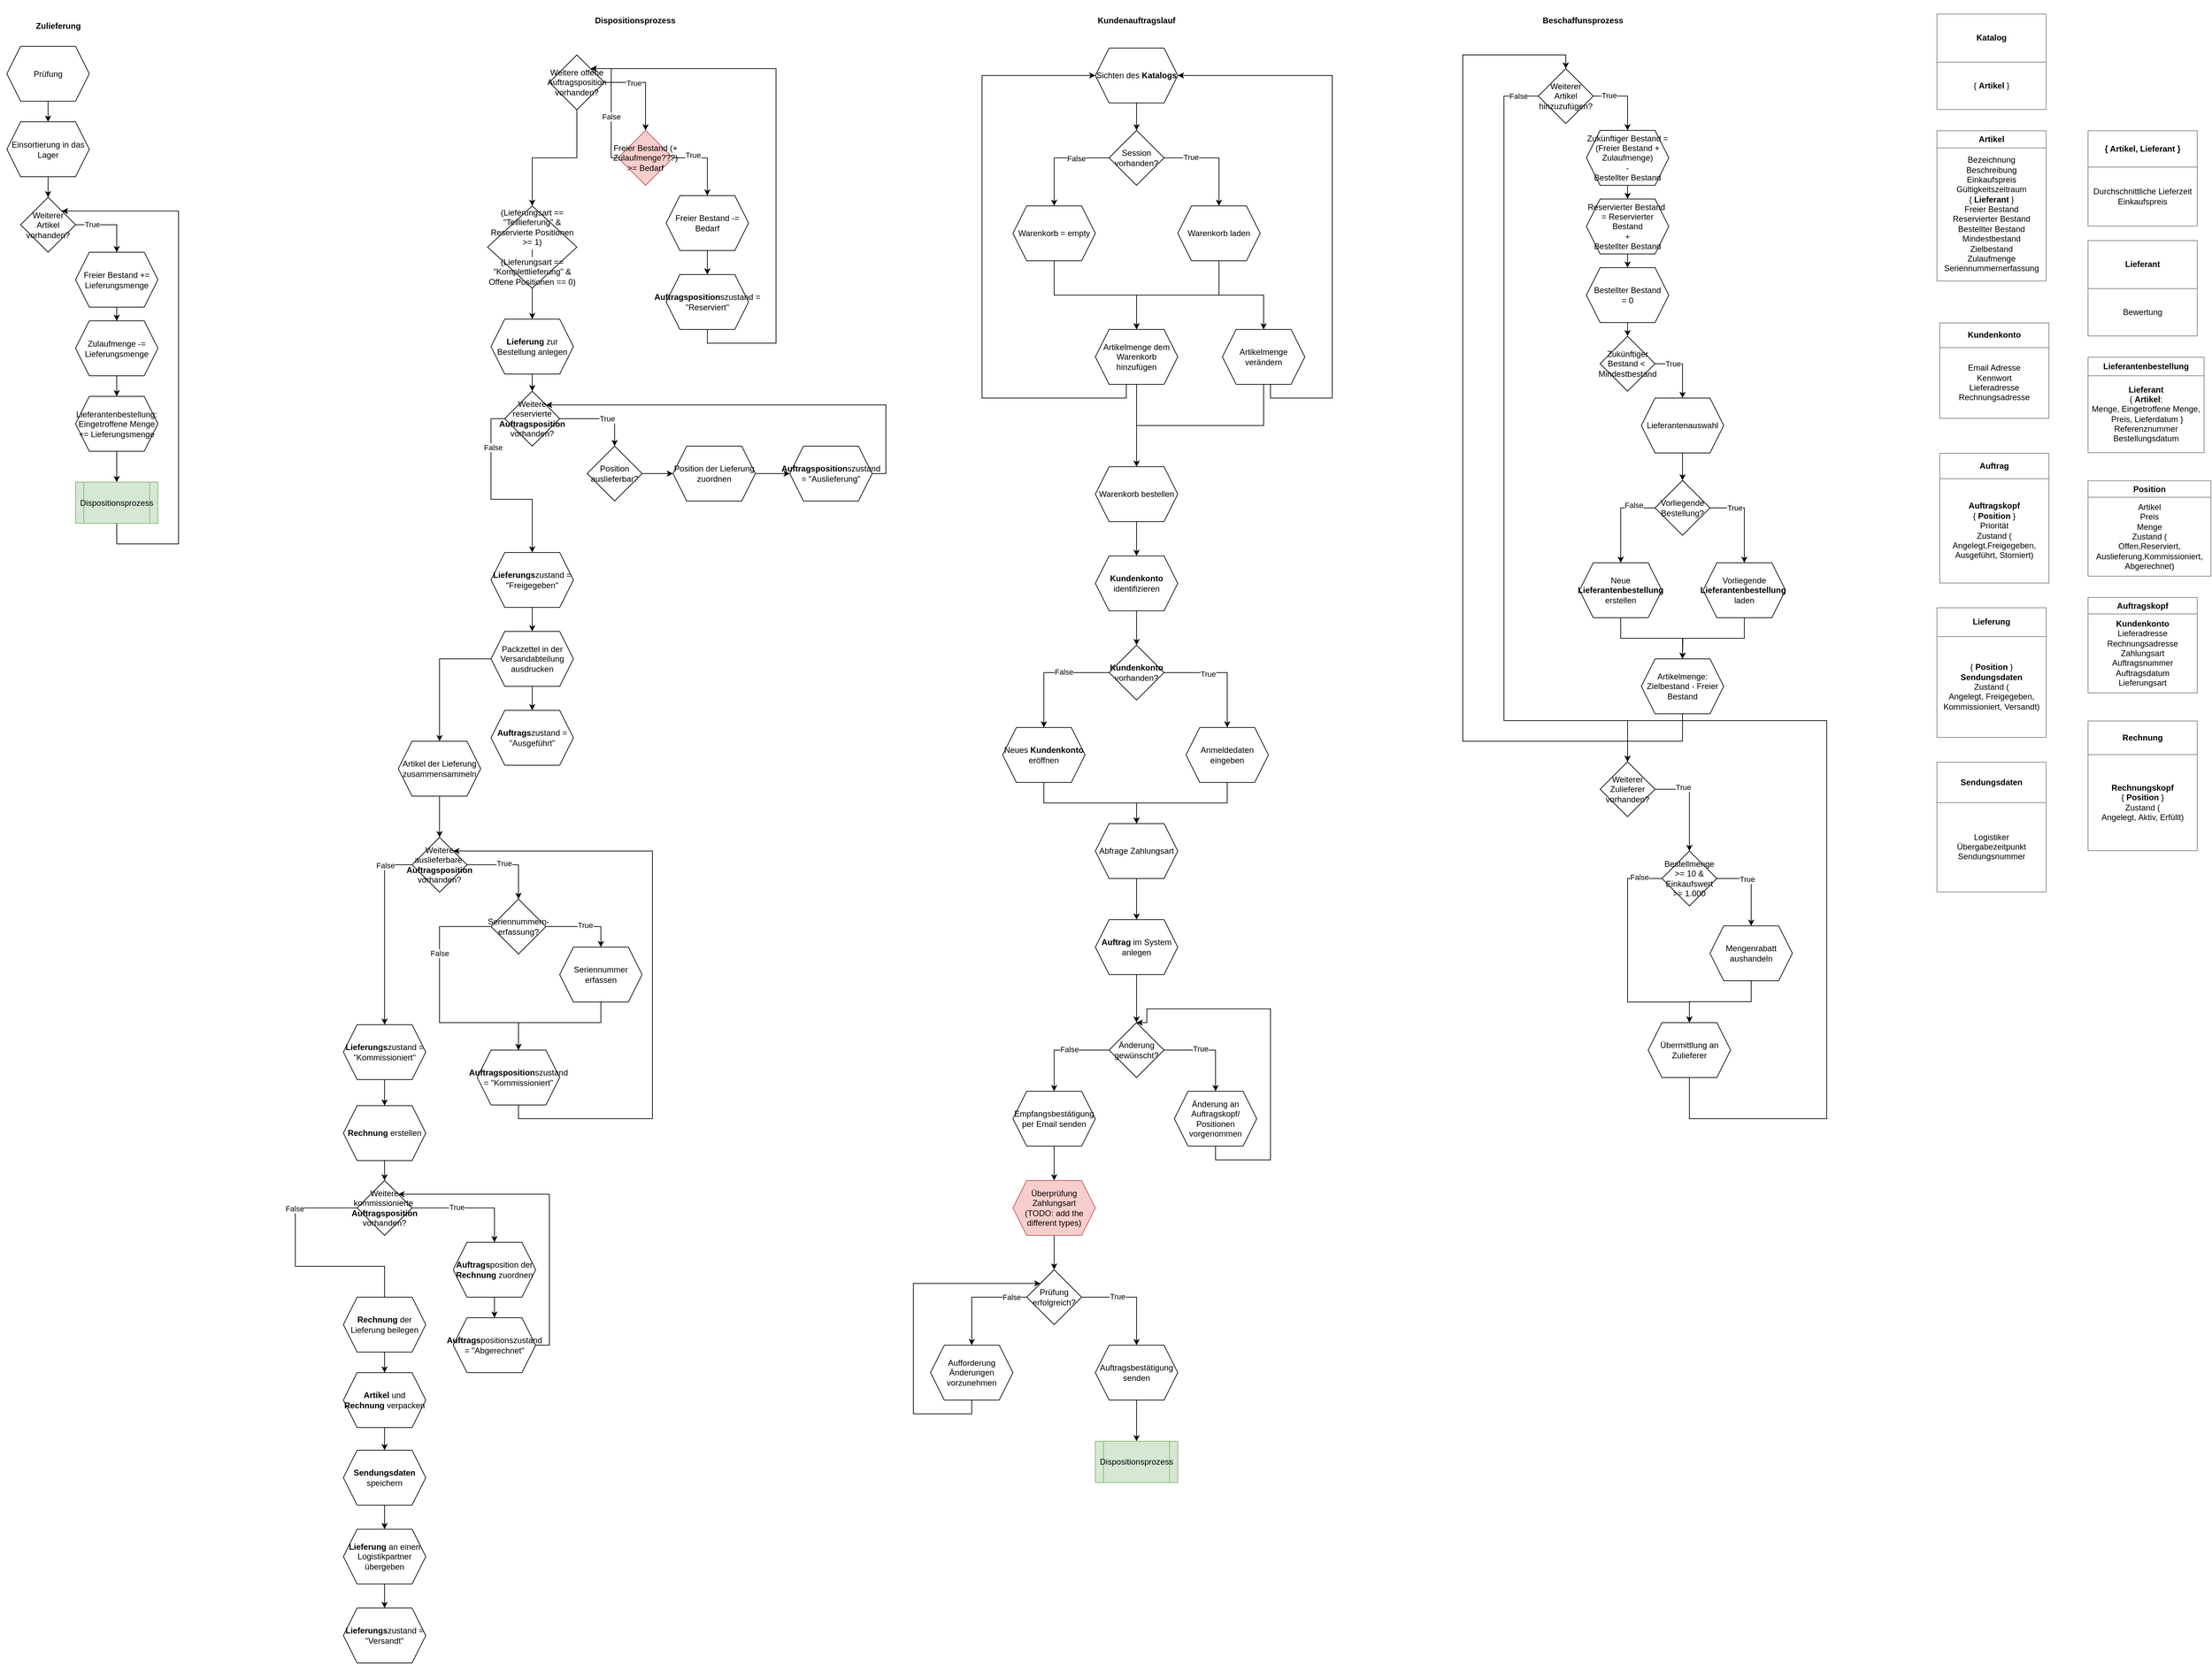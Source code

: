 <mxfile version="15.5.5" type="github">
  <diagram id="C5RBs43oDa-KdzZeNtuy" name="Page-1">
    <mxGraphModel dx="5194" dy="1333" grid="1" gridSize="10" guides="1" tooltips="1" connect="1" arrows="1" fold="1" page="1" pageScale="1" pageWidth="827" pageHeight="1169" math="0" shadow="0">
      <root>
        <mxCell id="WIyWlLk6GJQsqaUBKTNV-0" />
        <mxCell id="WIyWlLk6GJQsqaUBKTNV-1" parent="WIyWlLk6GJQsqaUBKTNV-0" />
        <mxCell id="jJ8yqeobrOEV9Zy7dhJx-0" value="&lt;table border=&quot;1&quot; width=&quot;100%&quot; cellpadding=&quot;4&quot; style=&quot;width: 100% ; height: 100% ; border-collapse: collapse&quot;&gt;&lt;tbody&gt;&lt;tr&gt;&lt;th align=&quot;center&quot;&gt;&lt;b&gt;Artikel&lt;/b&gt;&lt;/th&gt;&lt;/tr&gt;&lt;tr&gt;&lt;td align=&quot;center&quot;&gt;Bezeichnung&lt;br&gt;Beschreibung&lt;br&gt;Einkaufspreis&lt;br&gt;Gültigkeitszeitraum&lt;br&gt;{ &lt;b&gt;Lieferant&lt;/b&gt; }&lt;br&gt;Freier Bestand&lt;br&gt;Reservierter Bestand&lt;br&gt;Bestellter Bestand&lt;br&gt;Mindestbestand&lt;br&gt;Zielbestand&lt;br&gt;Zulaufmenge&lt;br&gt;Seriennummernerfassung&lt;/td&gt;&lt;/tr&gt;&lt;/tbody&gt;&lt;/table&gt;" style="text;html=1;strokeColor=none;fillColor=none;overflow=fill;" parent="WIyWlLk6GJQsqaUBKTNV-1" vertex="1">
          <mxGeometry x="560" y="410" width="160" height="220" as="geometry" />
        </mxCell>
        <mxCell id="jJ8yqeobrOEV9Zy7dhJx-1" value="&lt;table border=&quot;1&quot; width=&quot;100%&quot; cellpadding=&quot;4&quot; style=&quot;width: 100% ; height: 100% ; border-collapse: collapse&quot;&gt;&lt;tbody&gt;&lt;tr&gt;&lt;th align=&quot;center&quot;&gt;{ Artikel, Lieferant }&lt;/th&gt;&lt;/tr&gt;&lt;tr&gt;&lt;td align=&quot;center&quot;&gt;Durchschnittliche Lieferzeit&lt;br&gt;Einkaufspreis&lt;/td&gt;&lt;/tr&gt;&lt;/tbody&gt;&lt;/table&gt;" style="text;html=1;strokeColor=none;fillColor=none;overflow=fill;" parent="WIyWlLk6GJQsqaUBKTNV-1" vertex="1">
          <mxGeometry x="780" y="410" width="160" height="140" as="geometry" />
        </mxCell>
        <mxCell id="hWQddbPDoyMkkFQ2waqC-48" style="edgeStyle=orthogonalEdgeStyle;rounded=0;orthogonalLoop=1;jettySize=auto;html=1;exitX=0.5;exitY=1;exitDx=0;exitDy=0;entryX=0.5;entryY=0;entryDx=0;entryDy=0;" parent="WIyWlLk6GJQsqaUBKTNV-1" source="hWQddbPDoyMkkFQ2waqC-3" target="hWQddbPDoyMkkFQ2waqC-4" edge="1">
          <mxGeometry relative="1" as="geometry" />
        </mxCell>
        <mxCell id="hWQddbPDoyMkkFQ2waqC-3" value="Zukünftiger Bestand = (Freier Bestand + Zulaufmenge)&lt;br&gt;- &lt;br&gt;Bestellter Bestand" style="shape=hexagon;perimeter=hexagonPerimeter2;whiteSpace=wrap;html=1;fixedSize=1;" parent="WIyWlLk6GJQsqaUBKTNV-1" vertex="1">
          <mxGeometry x="50" y="410" width="120" height="80" as="geometry" />
        </mxCell>
        <mxCell id="hWQddbPDoyMkkFQ2waqC-7" style="edgeStyle=orthogonalEdgeStyle;rounded=0;orthogonalLoop=1;jettySize=auto;html=1;exitX=0.5;exitY=1;exitDx=0;exitDy=0;entryX=0.5;entryY=0;entryDx=0;entryDy=0;" parent="WIyWlLk6GJQsqaUBKTNV-1" source="hWQddbPDoyMkkFQ2waqC-4" target="hWQddbPDoyMkkFQ2waqC-5" edge="1">
          <mxGeometry relative="1" as="geometry" />
        </mxCell>
        <mxCell id="hWQddbPDoyMkkFQ2waqC-4" value="Reservierter Bestand&amp;nbsp; = Reservierter Bestand&lt;br&gt;+ &lt;br&gt;Bestellter Bestand" style="shape=hexagon;perimeter=hexagonPerimeter2;whiteSpace=wrap;html=1;fixedSize=1;" parent="WIyWlLk6GJQsqaUBKTNV-1" vertex="1">
          <mxGeometry x="50" y="510" width="120" height="80" as="geometry" />
        </mxCell>
        <mxCell id="hWQddbPDoyMkkFQ2waqC-49" style="edgeStyle=orthogonalEdgeStyle;rounded=0;orthogonalLoop=1;jettySize=auto;html=1;exitX=0.5;exitY=1;exitDx=0;exitDy=0;entryX=0.5;entryY=0;entryDx=0;entryDy=0;" parent="WIyWlLk6GJQsqaUBKTNV-1" source="hWQddbPDoyMkkFQ2waqC-5" target="hWQddbPDoyMkkFQ2waqC-8" edge="1">
          <mxGeometry relative="1" as="geometry" />
        </mxCell>
        <mxCell id="hWQddbPDoyMkkFQ2waqC-5" value="Bestellter Bestand&lt;br&gt;= 0" style="shape=hexagon;perimeter=hexagonPerimeter2;whiteSpace=wrap;html=1;fixedSize=1;" parent="WIyWlLk6GJQsqaUBKTNV-1" vertex="1">
          <mxGeometry x="50" y="610" width="120" height="80" as="geometry" />
        </mxCell>
        <mxCell id="hWQddbPDoyMkkFQ2waqC-8" value="Zukünftiger Bestand &amp;lt;&amp;nbsp;&lt;br&gt;Mindestbestand" style="rhombus;whiteSpace=wrap;html=1;" parent="WIyWlLk6GJQsqaUBKTNV-1" vertex="1">
          <mxGeometry x="70" y="710" width="80" height="80" as="geometry" />
        </mxCell>
        <mxCell id="hWQddbPDoyMkkFQ2waqC-44" style="edgeStyle=orthogonalEdgeStyle;rounded=0;orthogonalLoop=1;jettySize=auto;html=1;exitX=0.5;exitY=1;exitDx=0;exitDy=0;entryX=0.5;entryY=0;entryDx=0;entryDy=0;" parent="WIyWlLk6GJQsqaUBKTNV-1" source="hWQddbPDoyMkkFQ2waqC-10" target="hWQddbPDoyMkkFQ2waqC-38" edge="1">
          <mxGeometry relative="1" as="geometry">
            <mxPoint x="-150" y="390" as="targetPoint" />
            <Array as="points">
              <mxPoint x="190" y="1300" />
              <mxPoint x="-130" y="1300" />
              <mxPoint x="-130" y="300" />
              <mxPoint x="20" y="300" />
            </Array>
          </mxGeometry>
        </mxCell>
        <mxCell id="hWQddbPDoyMkkFQ2waqC-10" value="Artikelmenge: Zielbestand - Freier Bestand" style="shape=hexagon;perimeter=hexagonPerimeter2;whiteSpace=wrap;html=1;fixedSize=1;" parent="WIyWlLk6GJQsqaUBKTNV-1" vertex="1">
          <mxGeometry x="130" y="1180" width="120" height="80" as="geometry" />
        </mxCell>
        <mxCell id="hWQddbPDoyMkkFQ2waqC-13" value="&lt;table border=&quot;1&quot; width=&quot;100%&quot; cellpadding=&quot;4&quot; style=&quot;width: 100% ; height: 100% ; border-collapse: collapse&quot;&gt;&lt;tbody&gt;&lt;tr&gt;&lt;th align=&quot;center&quot;&gt;&lt;b&gt;Lieferant&lt;/b&gt;&lt;/th&gt;&lt;/tr&gt;&lt;tr&gt;&lt;td align=&quot;center&quot;&gt;Bewertung&lt;/td&gt;&lt;/tr&gt;&lt;/tbody&gt;&lt;/table&gt;" style="text;html=1;strokeColor=none;fillColor=none;overflow=fill;" parent="WIyWlLk6GJQsqaUBKTNV-1" vertex="1">
          <mxGeometry x="780" y="570" width="160" height="140" as="geometry" />
        </mxCell>
        <mxCell id="hWQddbPDoyMkkFQ2waqC-17" style="edgeStyle=orthogonalEdgeStyle;rounded=0;orthogonalLoop=1;jettySize=auto;html=1;exitX=1;exitY=0.5;exitDx=0;exitDy=0;entryX=0.5;entryY=0;entryDx=0;entryDy=0;" parent="WIyWlLk6GJQsqaUBKTNV-1" source="hWQddbPDoyMkkFQ2waqC-14" target="hWQddbPDoyMkkFQ2waqC-16" edge="1">
          <mxGeometry relative="1" as="geometry">
            <Array as="points">
              <mxPoint x="290" y="1500" />
            </Array>
          </mxGeometry>
        </mxCell>
        <mxCell id="hWQddbPDoyMkkFQ2waqC-18" value="True" style="edgeLabel;html=1;align=center;verticalAlign=middle;resizable=0;points=[];" parent="hWQddbPDoyMkkFQ2waqC-17" vertex="1" connectable="0">
          <mxGeometry x="-0.267" y="-1" relative="1" as="geometry">
            <mxPoint as="offset" />
          </mxGeometry>
        </mxCell>
        <mxCell id="hWQddbPDoyMkkFQ2waqC-32" style="edgeStyle=orthogonalEdgeStyle;rounded=0;orthogonalLoop=1;jettySize=auto;html=1;exitX=0;exitY=0.5;exitDx=0;exitDy=0;entryX=0.5;entryY=0;entryDx=0;entryDy=0;" parent="WIyWlLk6GJQsqaUBKTNV-1" source="hWQddbPDoyMkkFQ2waqC-14" target="hWQddbPDoyMkkFQ2waqC-30" edge="1">
          <mxGeometry relative="1" as="geometry">
            <Array as="points">
              <mxPoint x="110" y="1500" />
              <mxPoint x="110" y="1680" />
              <mxPoint x="200" y="1680" />
            </Array>
          </mxGeometry>
        </mxCell>
        <mxCell id="hWQddbPDoyMkkFQ2waqC-33" value="False" style="edgeLabel;html=1;align=center;verticalAlign=middle;resizable=0;points=[];" parent="hWQddbPDoyMkkFQ2waqC-32" vertex="1" connectable="0">
          <mxGeometry x="-0.811" y="-2" relative="1" as="geometry">
            <mxPoint as="offset" />
          </mxGeometry>
        </mxCell>
        <mxCell id="hWQddbPDoyMkkFQ2waqC-14" value="Bestellmenge &amp;gt;= 10 &amp;amp;&lt;br&gt;Einkaufswert &amp;gt;= 1.000" style="rhombus;whiteSpace=wrap;html=1;" parent="WIyWlLk6GJQsqaUBKTNV-1" vertex="1">
          <mxGeometry x="160" y="1460" width="80" height="80" as="geometry" />
        </mxCell>
        <mxCell id="hWQddbPDoyMkkFQ2waqC-31" style="edgeStyle=orthogonalEdgeStyle;rounded=0;orthogonalLoop=1;jettySize=auto;html=1;exitX=0.5;exitY=1;exitDx=0;exitDy=0;entryX=0.5;entryY=0;entryDx=0;entryDy=0;" parent="WIyWlLk6GJQsqaUBKTNV-1" source="hWQddbPDoyMkkFQ2waqC-16" target="hWQddbPDoyMkkFQ2waqC-30" edge="1">
          <mxGeometry relative="1" as="geometry" />
        </mxCell>
        <mxCell id="hWQddbPDoyMkkFQ2waqC-16" value="Mengenrabatt aushandeln" style="shape=hexagon;perimeter=hexagonPerimeter2;whiteSpace=wrap;html=1;fixedSize=1;" parent="WIyWlLk6GJQsqaUBKTNV-1" vertex="1">
          <mxGeometry x="230" y="1569" width="120" height="80" as="geometry" />
        </mxCell>
        <mxCell id="hWQddbPDoyMkkFQ2waqC-19" value="&lt;table border=&quot;1&quot; width=&quot;100%&quot; cellpadding=&quot;4&quot; style=&quot;width: 100% ; height: 100% ; border-collapse: collapse&quot;&gt;&lt;tbody&gt;&lt;tr&gt;&lt;th align=&quot;center&quot;&gt;&lt;b&gt;Lieferantenbestellung&lt;/b&gt;&lt;/th&gt;&lt;/tr&gt;&lt;tr&gt;&lt;td align=&quot;center&quot;&gt;&lt;b&gt;Lieferant&lt;/b&gt;&lt;br&gt;{ &lt;b&gt;Artikel&lt;/b&gt;: &lt;br&gt;Menge, Eingetroffene Menge,&lt;br&gt;&amp;nbsp;Preis, Lieferdatum }&lt;br&gt;Referenznummer&lt;br&gt;Bestellungsdatum&lt;/td&gt;&lt;/tr&gt;&lt;/tbody&gt;&lt;/table&gt;" style="text;html=1;strokeColor=none;fillColor=none;overflow=fill;" parent="WIyWlLk6GJQsqaUBKTNV-1" vertex="1">
          <mxGeometry x="780" y="740" width="170" height="140" as="geometry" />
        </mxCell>
        <mxCell id="hWQddbPDoyMkkFQ2waqC-22" style="edgeStyle=orthogonalEdgeStyle;rounded=0;orthogonalLoop=1;jettySize=auto;html=1;exitX=1;exitY=0.5;exitDx=0;exitDy=0;entryX=0.5;entryY=0;entryDx=0;entryDy=0;" parent="WIyWlLk6GJQsqaUBKTNV-1" source="hWQddbPDoyMkkFQ2waqC-21" target="hWQddbPDoyMkkFQ2waqC-23" edge="1">
          <mxGeometry relative="1" as="geometry">
            <mxPoint x="280" y="1030" as="targetPoint" />
          </mxGeometry>
        </mxCell>
        <mxCell id="hWQddbPDoyMkkFQ2waqC-28" value="True" style="edgeLabel;html=1;align=center;verticalAlign=middle;resizable=0;points=[];" parent="hWQddbPDoyMkkFQ2waqC-22" vertex="1" connectable="0">
          <mxGeometry x="-0.446" relative="1" as="geometry">
            <mxPoint as="offset" />
          </mxGeometry>
        </mxCell>
        <mxCell id="hWQddbPDoyMkkFQ2waqC-25" style="edgeStyle=orthogonalEdgeStyle;rounded=0;orthogonalLoop=1;jettySize=auto;html=1;exitX=0;exitY=0.5;exitDx=0;exitDy=0;entryX=0.5;entryY=0;entryDx=0;entryDy=0;" parent="WIyWlLk6GJQsqaUBKTNV-1" source="hWQddbPDoyMkkFQ2waqC-21" target="hWQddbPDoyMkkFQ2waqC-24" edge="1">
          <mxGeometry relative="1" as="geometry" />
        </mxCell>
        <mxCell id="hWQddbPDoyMkkFQ2waqC-29" value="False" style="edgeLabel;html=1;align=center;verticalAlign=middle;resizable=0;points=[];" parent="hWQddbPDoyMkkFQ2waqC-25" vertex="1" connectable="0">
          <mxGeometry x="-0.523" y="-4" relative="1" as="geometry">
            <mxPoint as="offset" />
          </mxGeometry>
        </mxCell>
        <mxCell id="hWQddbPDoyMkkFQ2waqC-21" value="Vorliegende Bestellung?" style="rhombus;whiteSpace=wrap;html=1;" parent="WIyWlLk6GJQsqaUBKTNV-1" vertex="1">
          <mxGeometry x="150" y="920" width="80" height="80" as="geometry" />
        </mxCell>
        <mxCell id="hWQddbPDoyMkkFQ2waqC-27" style="edgeStyle=orthogonalEdgeStyle;rounded=0;orthogonalLoop=1;jettySize=auto;html=1;exitX=0.5;exitY=1;exitDx=0;exitDy=0;" parent="WIyWlLk6GJQsqaUBKTNV-1" source="hWQddbPDoyMkkFQ2waqC-23" edge="1">
          <mxGeometry relative="1" as="geometry">
            <mxPoint x="190" y="1180" as="targetPoint" />
          </mxGeometry>
        </mxCell>
        <mxCell id="hWQddbPDoyMkkFQ2waqC-23" value="Vorliegende &lt;b&gt;Lieferantenbestellung&lt;/b&gt;&amp;nbsp;&lt;br&gt;laden" style="shape=hexagon;perimeter=hexagonPerimeter2;whiteSpace=wrap;html=1;fixedSize=1;" parent="WIyWlLk6GJQsqaUBKTNV-1" vertex="1">
          <mxGeometry x="220" y="1040" width="120" height="80" as="geometry" />
        </mxCell>
        <mxCell id="hWQddbPDoyMkkFQ2waqC-26" style="edgeStyle=orthogonalEdgeStyle;rounded=0;orthogonalLoop=1;jettySize=auto;html=1;exitX=0.5;exitY=1;exitDx=0;exitDy=0;" parent="WIyWlLk6GJQsqaUBKTNV-1" source="hWQddbPDoyMkkFQ2waqC-24" target="hWQddbPDoyMkkFQ2waqC-10" edge="1">
          <mxGeometry relative="1" as="geometry" />
        </mxCell>
        <mxCell id="hWQddbPDoyMkkFQ2waqC-24" value="Neue &lt;b&gt;Lieferantenbestellung&lt;/b&gt; erstellen" style="shape=hexagon;perimeter=hexagonPerimeter2;whiteSpace=wrap;html=1;fixedSize=1;" parent="WIyWlLk6GJQsqaUBKTNV-1" vertex="1">
          <mxGeometry x="40" y="1040" width="120" height="80" as="geometry" />
        </mxCell>
        <mxCell id="hWQddbPDoyMkkFQ2waqC-47" style="edgeStyle=orthogonalEdgeStyle;rounded=0;orthogonalLoop=1;jettySize=auto;html=1;exitX=0.5;exitY=1;exitDx=0;exitDy=0;entryX=0.5;entryY=0;entryDx=0;entryDy=0;" parent="WIyWlLk6GJQsqaUBKTNV-1" source="hWQddbPDoyMkkFQ2waqC-30" target="hWQddbPDoyMkkFQ2waqC-43" edge="1">
          <mxGeometry relative="1" as="geometry">
            <Array as="points">
              <mxPoint x="200" y="1850" />
              <mxPoint x="400" y="1850" />
              <mxPoint x="400" y="1270" />
              <mxPoint x="110" y="1270" />
            </Array>
          </mxGeometry>
        </mxCell>
        <mxCell id="hWQddbPDoyMkkFQ2waqC-30" value="Übermittlung an Zulieferer" style="shape=hexagon;perimeter=hexagonPerimeter2;whiteSpace=wrap;html=1;fixedSize=1;" parent="WIyWlLk6GJQsqaUBKTNV-1" vertex="1">
          <mxGeometry x="140" y="1710" width="120" height="80" as="geometry" />
        </mxCell>
        <mxCell id="hWQddbPDoyMkkFQ2waqC-37" style="edgeStyle=orthogonalEdgeStyle;rounded=0;orthogonalLoop=1;jettySize=auto;html=1;exitX=0.5;exitY=1;exitDx=0;exitDy=0;entryX=0.5;entryY=0;entryDx=0;entryDy=0;" parent="WIyWlLk6GJQsqaUBKTNV-1" source="hWQddbPDoyMkkFQ2waqC-34" target="hWQddbPDoyMkkFQ2waqC-21" edge="1">
          <mxGeometry relative="1" as="geometry" />
        </mxCell>
        <mxCell id="hWQddbPDoyMkkFQ2waqC-34" value="Lieferantenauswahl" style="shape=hexagon;perimeter=hexagonPerimeter2;whiteSpace=wrap;html=1;fixedSize=1;" parent="WIyWlLk6GJQsqaUBKTNV-1" vertex="1">
          <mxGeometry x="130" y="800" width="120" height="80" as="geometry" />
        </mxCell>
        <mxCell id="hWQddbPDoyMkkFQ2waqC-35" value="" style="edgeStyle=orthogonalEdgeStyle;rounded=0;orthogonalLoop=1;jettySize=auto;html=1;entryX=0.5;entryY=0;entryDx=0;entryDy=0;exitX=1;exitY=0.5;exitDx=0;exitDy=0;" parent="WIyWlLk6GJQsqaUBKTNV-1" source="hWQddbPDoyMkkFQ2waqC-8" target="hWQddbPDoyMkkFQ2waqC-34" edge="1">
          <mxGeometry relative="1" as="geometry">
            <mxPoint x="150" y="740" as="sourcePoint" />
            <mxPoint x="190" y="920" as="targetPoint" />
          </mxGeometry>
        </mxCell>
        <mxCell id="hWQddbPDoyMkkFQ2waqC-36" value="True" style="edgeLabel;html=1;align=center;verticalAlign=middle;resizable=0;points=[];" parent="hWQddbPDoyMkkFQ2waqC-35" vertex="1" connectable="0">
          <mxGeometry x="-0.8" relative="1" as="geometry">
            <mxPoint x="17" as="offset" />
          </mxGeometry>
        </mxCell>
        <mxCell id="hWQddbPDoyMkkFQ2waqC-39" style="edgeStyle=orthogonalEdgeStyle;rounded=0;orthogonalLoop=1;jettySize=auto;html=1;exitX=1;exitY=0.5;exitDx=0;exitDy=0;entryX=0.5;entryY=0;entryDx=0;entryDy=0;" parent="WIyWlLk6GJQsqaUBKTNV-1" source="hWQddbPDoyMkkFQ2waqC-38" target="hWQddbPDoyMkkFQ2waqC-3" edge="1">
          <mxGeometry relative="1" as="geometry" />
        </mxCell>
        <mxCell id="hWQddbPDoyMkkFQ2waqC-40" value="True" style="edgeLabel;html=1;align=center;verticalAlign=middle;resizable=0;points=[];" parent="hWQddbPDoyMkkFQ2waqC-39" vertex="1" connectable="0">
          <mxGeometry x="-0.547" y="1" relative="1" as="geometry">
            <mxPoint as="offset" />
          </mxGeometry>
        </mxCell>
        <mxCell id="hWQddbPDoyMkkFQ2waqC-41" style="edgeStyle=orthogonalEdgeStyle;rounded=0;orthogonalLoop=1;jettySize=auto;html=1;exitX=0;exitY=0.5;exitDx=0;exitDy=0;entryX=0.5;entryY=0;entryDx=0;entryDy=0;" parent="WIyWlLk6GJQsqaUBKTNV-1" source="hWQddbPDoyMkkFQ2waqC-38" target="hWQddbPDoyMkkFQ2waqC-43" edge="1">
          <mxGeometry relative="1" as="geometry">
            <Array as="points">
              <mxPoint x="-70" y="360" />
              <mxPoint x="-70" y="1270" />
              <mxPoint x="110" y="1270" />
            </Array>
          </mxGeometry>
        </mxCell>
        <mxCell id="hWQddbPDoyMkkFQ2waqC-42" value="False" style="edgeLabel;html=1;align=center;verticalAlign=middle;resizable=0;points=[];" parent="hWQddbPDoyMkkFQ2waqC-41" vertex="1" connectable="0">
          <mxGeometry x="-0.951" relative="1" as="geometry">
            <mxPoint as="offset" />
          </mxGeometry>
        </mxCell>
        <mxCell id="hWQddbPDoyMkkFQ2waqC-38" value="Weiterer Artikel hinzuzufügen?" style="rhombus;whiteSpace=wrap;html=1;" parent="WIyWlLk6GJQsqaUBKTNV-1" vertex="1">
          <mxGeometry x="-20" y="320" width="80" height="80" as="geometry" />
        </mxCell>
        <mxCell id="hWQddbPDoyMkkFQ2waqC-45" style="edgeStyle=orthogonalEdgeStyle;rounded=0;orthogonalLoop=1;jettySize=auto;html=1;exitX=1;exitY=0.5;exitDx=0;exitDy=0;entryX=0.5;entryY=0;entryDx=0;entryDy=0;" parent="WIyWlLk6GJQsqaUBKTNV-1" source="hWQddbPDoyMkkFQ2waqC-43" target="hWQddbPDoyMkkFQ2waqC-14" edge="1">
          <mxGeometry relative="1" as="geometry" />
        </mxCell>
        <mxCell id="hWQddbPDoyMkkFQ2waqC-46" value="True" style="edgeLabel;html=1;align=center;verticalAlign=middle;resizable=0;points=[];" parent="hWQddbPDoyMkkFQ2waqC-45" vertex="1" connectable="0">
          <mxGeometry x="-0.414" y="3" relative="1" as="geometry">
            <mxPoint as="offset" />
          </mxGeometry>
        </mxCell>
        <mxCell id="hWQddbPDoyMkkFQ2waqC-43" value="Weiterer Zulieferer vorhanden?" style="rhombus;whiteSpace=wrap;html=1;" parent="WIyWlLk6GJQsqaUBKTNV-1" vertex="1">
          <mxGeometry x="70" y="1330" width="80" height="80" as="geometry" />
        </mxCell>
        <mxCell id="hWQddbPDoyMkkFQ2waqC-50" value="&lt;b&gt;Beschaffunsprozess&lt;/b&gt;" style="text;html=1;strokeColor=none;fillColor=none;align=center;verticalAlign=middle;whiteSpace=wrap;rounded=0;" parent="WIyWlLk6GJQsqaUBKTNV-1" vertex="1">
          <mxGeometry x="-40" y="220" width="170" height="60" as="geometry" />
        </mxCell>
        <mxCell id="hWQddbPDoyMkkFQ2waqC-52" value="&lt;table border=&quot;1&quot; width=&quot;100%&quot; cellpadding=&quot;4&quot; style=&quot;width: 100% ; height: 100% ; border-collapse: collapse&quot;&gt;&lt;tbody&gt;&lt;tr&gt;&lt;th align=&quot;center&quot;&gt;&lt;b&gt;Kundenkonto&lt;/b&gt;&lt;/th&gt;&lt;/tr&gt;&lt;tr&gt;&lt;td align=&quot;center&quot;&gt;Email Adresse&lt;br&gt;Kennwort&lt;br&gt;Lieferadresse&lt;br&gt;Rechnungsadresse&lt;/td&gt;&lt;/tr&gt;&lt;/tbody&gt;&lt;/table&gt;" style="text;html=1;strokeColor=none;fillColor=none;overflow=fill;" parent="WIyWlLk6GJQsqaUBKTNV-1" vertex="1">
          <mxGeometry x="564" y="690" width="160" height="140" as="geometry" />
        </mxCell>
        <mxCell id="hWQddbPDoyMkkFQ2waqC-53" value="&lt;table border=&quot;1&quot; width=&quot;100%&quot; cellpadding=&quot;4&quot; style=&quot;width: 100% ; height: 100% ; border-collapse: collapse&quot;&gt;&lt;tbody&gt;&lt;tr&gt;&lt;th align=&quot;center&quot;&gt;&lt;b&gt;Auftrag&lt;/b&gt;&lt;/th&gt;&lt;/tr&gt;&lt;tr&gt;&lt;td align=&quot;center&quot;&gt;&lt;b&gt;Auftragskopf&lt;/b&gt;&lt;br&gt;{ &lt;b&gt;Position&lt;/b&gt; }&lt;br&gt;Priorität&lt;br&gt;Zustand (&lt;br&gt;Angelegt,Freigegeben,&lt;br&gt;Ausgeführt, Storniert)&lt;/td&gt;&lt;/tr&gt;&lt;/tbody&gt;&lt;/table&gt;" style="text;html=1;strokeColor=none;fillColor=none;overflow=fill;" parent="WIyWlLk6GJQsqaUBKTNV-1" vertex="1">
          <mxGeometry x="564" y="880" width="160" height="190" as="geometry" />
        </mxCell>
        <mxCell id="hWQddbPDoyMkkFQ2waqC-54" value="&lt;table border=&quot;1&quot; width=&quot;100%&quot; cellpadding=&quot;4&quot; style=&quot;width: 100% ; height: 100% ; border-collapse: collapse&quot;&gt;&lt;tbody&gt;&lt;tr&gt;&lt;th align=&quot;center&quot;&gt;&lt;b&gt;Position&lt;/b&gt;&lt;/th&gt;&lt;/tr&gt;&lt;tr&gt;&lt;td align=&quot;center&quot;&gt;Artikel&lt;br&gt;Preis&lt;br&gt;Menge&lt;br&gt;Zustand (&lt;br&gt;Offen,Reserviert,&lt;br&gt;Auslieferung,Kommissioniert,&lt;br&gt;Abgerechnet)&lt;/td&gt;&lt;/tr&gt;&lt;/tbody&gt;&lt;/table&gt;" style="text;html=1;strokeColor=none;fillColor=none;overflow=fill;" parent="WIyWlLk6GJQsqaUBKTNV-1" vertex="1">
          <mxGeometry x="780" y="920" width="180" height="140" as="geometry" />
        </mxCell>
        <mxCell id="hWQddbPDoyMkkFQ2waqC-55" value="&lt;b&gt;Kundenauftragslauf&lt;/b&gt;" style="text;html=1;strokeColor=none;fillColor=none;align=center;verticalAlign=middle;whiteSpace=wrap;rounded=0;" parent="WIyWlLk6GJQsqaUBKTNV-1" vertex="1">
          <mxGeometry x="-690" y="220" width="170" height="60" as="geometry" />
        </mxCell>
        <mxCell id="hWQddbPDoyMkkFQ2waqC-67" value="" style="edgeStyle=orthogonalEdgeStyle;rounded=0;orthogonalLoop=1;jettySize=auto;html=1;" parent="WIyWlLk6GJQsqaUBKTNV-1" source="hWQddbPDoyMkkFQ2waqC-56" target="hWQddbPDoyMkkFQ2waqC-64" edge="1">
          <mxGeometry relative="1" as="geometry" />
        </mxCell>
        <mxCell id="hWQddbPDoyMkkFQ2waqC-56" value="Sichten des &lt;b&gt;Katalogs&lt;/b&gt;" style="shape=hexagon;perimeter=hexagonPerimeter2;whiteSpace=wrap;html=1;fixedSize=1;" parent="WIyWlLk6GJQsqaUBKTNV-1" vertex="1">
          <mxGeometry x="-665" y="290" width="120" height="80" as="geometry" />
        </mxCell>
        <mxCell id="hWQddbPDoyMkkFQ2waqC-57" value="&lt;table border=&quot;1&quot; width=&quot;100%&quot; cellpadding=&quot;4&quot; style=&quot;width: 100% ; height: 100% ; border-collapse: collapse&quot;&gt;&lt;tbody&gt;&lt;tr&gt;&lt;th align=&quot;center&quot;&gt;&lt;b&gt;Katalog&lt;/b&gt;&lt;/th&gt;&lt;/tr&gt;&lt;tr&gt;&lt;td align=&quot;center&quot;&gt;{ &lt;b&gt;Artikel &lt;/b&gt;}&lt;/td&gt;&lt;/tr&gt;&lt;/tbody&gt;&lt;/table&gt;" style="text;html=1;strokeColor=none;fillColor=none;overflow=fill;" parent="WIyWlLk6GJQsqaUBKTNV-1" vertex="1">
          <mxGeometry x="560" y="240" width="160" height="140" as="geometry" />
        </mxCell>
        <mxCell id="hWQddbPDoyMkkFQ2waqC-72" style="edgeStyle=orthogonalEdgeStyle;rounded=0;orthogonalLoop=1;jettySize=auto;html=1;exitX=0.5;exitY=1;exitDx=0;exitDy=0;entryX=0.5;entryY=0;entryDx=0;entryDy=0;" parent="WIyWlLk6GJQsqaUBKTNV-1" source="hWQddbPDoyMkkFQ2waqC-58" target="hWQddbPDoyMkkFQ2waqC-62" edge="1">
          <mxGeometry relative="1" as="geometry" />
        </mxCell>
        <mxCell id="hWQddbPDoyMkkFQ2waqC-58" value="Warenkorb = empty" style="shape=hexagon;perimeter=hexagonPerimeter2;whiteSpace=wrap;html=1;fixedSize=1;" parent="WIyWlLk6GJQsqaUBKTNV-1" vertex="1">
          <mxGeometry x="-785" y="520" width="120" height="80" as="geometry" />
        </mxCell>
        <mxCell id="hWQddbPDoyMkkFQ2waqC-77" style="edgeStyle=orthogonalEdgeStyle;rounded=0;orthogonalLoop=1;jettySize=auto;html=1;exitX=0.5;exitY=1;exitDx=0;exitDy=0;entryX=0;entryY=0.5;entryDx=0;entryDy=0;" parent="WIyWlLk6GJQsqaUBKTNV-1" source="hWQddbPDoyMkkFQ2waqC-62" target="hWQddbPDoyMkkFQ2waqC-56" edge="1">
          <mxGeometry relative="1" as="geometry">
            <Array as="points">
              <mxPoint x="-620" y="780" />
              <mxPoint x="-620" y="800" />
              <mxPoint x="-830" y="800" />
              <mxPoint x="-830" y="330" />
            </Array>
          </mxGeometry>
        </mxCell>
        <mxCell id="hWQddbPDoyMkkFQ2waqC-79" style="edgeStyle=orthogonalEdgeStyle;rounded=0;orthogonalLoop=1;jettySize=auto;html=1;exitX=0.5;exitY=1;exitDx=0;exitDy=0;entryX=0.5;entryY=0;entryDx=0;entryDy=0;" parent="WIyWlLk6GJQsqaUBKTNV-1" source="hWQddbPDoyMkkFQ2waqC-62" target="hWQddbPDoyMkkFQ2waqC-78" edge="1">
          <mxGeometry relative="1" as="geometry" />
        </mxCell>
        <mxCell id="hWQddbPDoyMkkFQ2waqC-62" value="Artikelmenge dem Warenkorb hinzufügen" style="shape=hexagon;perimeter=hexagonPerimeter2;whiteSpace=wrap;html=1;fixedSize=1;" parent="WIyWlLk6GJQsqaUBKTNV-1" vertex="1">
          <mxGeometry x="-665" y="700" width="120" height="80" as="geometry" />
        </mxCell>
        <mxCell id="hWQddbPDoyMkkFQ2waqC-68" style="edgeStyle=orthogonalEdgeStyle;rounded=0;orthogonalLoop=1;jettySize=auto;html=1;exitX=0;exitY=0.5;exitDx=0;exitDy=0;entryX=0.5;entryY=0;entryDx=0;entryDy=0;" parent="WIyWlLk6GJQsqaUBKTNV-1" source="hWQddbPDoyMkkFQ2waqC-64" target="hWQddbPDoyMkkFQ2waqC-58" edge="1">
          <mxGeometry relative="1" as="geometry" />
        </mxCell>
        <mxCell id="hWQddbPDoyMkkFQ2waqC-71" value="False" style="edgeLabel;html=1;align=center;verticalAlign=middle;resizable=0;points=[];" parent="hWQddbPDoyMkkFQ2waqC-68" vertex="1" connectable="0">
          <mxGeometry x="-0.36" y="1" relative="1" as="geometry">
            <mxPoint as="offset" />
          </mxGeometry>
        </mxCell>
        <mxCell id="hWQddbPDoyMkkFQ2waqC-69" style="edgeStyle=orthogonalEdgeStyle;rounded=0;orthogonalLoop=1;jettySize=auto;html=1;exitX=1;exitY=0.5;exitDx=0;exitDy=0;entryX=0.5;entryY=0;entryDx=0;entryDy=0;" parent="WIyWlLk6GJQsqaUBKTNV-1" source="hWQddbPDoyMkkFQ2waqC-64" target="hWQddbPDoyMkkFQ2waqC-66" edge="1">
          <mxGeometry relative="1" as="geometry" />
        </mxCell>
        <mxCell id="hWQddbPDoyMkkFQ2waqC-70" value="True" style="edgeLabel;html=1;align=center;verticalAlign=middle;resizable=0;points=[];" parent="hWQddbPDoyMkkFQ2waqC-69" vertex="1" connectable="0">
          <mxGeometry x="-0.48" y="1" relative="1" as="geometry">
            <mxPoint as="offset" />
          </mxGeometry>
        </mxCell>
        <mxCell id="hWQddbPDoyMkkFQ2waqC-64" value="Session vorhanden?" style="rhombus;whiteSpace=wrap;html=1;" parent="WIyWlLk6GJQsqaUBKTNV-1" vertex="1">
          <mxGeometry x="-645" y="410" width="80" height="80" as="geometry" />
        </mxCell>
        <mxCell id="hWQddbPDoyMkkFQ2waqC-73" style="edgeStyle=orthogonalEdgeStyle;rounded=0;orthogonalLoop=1;jettySize=auto;html=1;exitX=0.5;exitY=1;exitDx=0;exitDy=0;" parent="WIyWlLk6GJQsqaUBKTNV-1" source="hWQddbPDoyMkkFQ2waqC-66" target="hWQddbPDoyMkkFQ2waqC-62" edge="1">
          <mxGeometry relative="1" as="geometry" />
        </mxCell>
        <mxCell id="hWQddbPDoyMkkFQ2waqC-75" style="edgeStyle=orthogonalEdgeStyle;rounded=0;orthogonalLoop=1;jettySize=auto;html=1;exitX=0.5;exitY=1;exitDx=0;exitDy=0;entryX=0.5;entryY=0;entryDx=0;entryDy=0;" parent="WIyWlLk6GJQsqaUBKTNV-1" source="hWQddbPDoyMkkFQ2waqC-66" target="hWQddbPDoyMkkFQ2waqC-74" edge="1">
          <mxGeometry relative="1" as="geometry" />
        </mxCell>
        <mxCell id="hWQddbPDoyMkkFQ2waqC-66" value="Warenkorb laden" style="shape=hexagon;perimeter=hexagonPerimeter2;whiteSpace=wrap;html=1;fixedSize=1;" parent="WIyWlLk6GJQsqaUBKTNV-1" vertex="1">
          <mxGeometry x="-545" y="520" width="120" height="80" as="geometry" />
        </mxCell>
        <mxCell id="hWQddbPDoyMkkFQ2waqC-76" style="edgeStyle=orthogonalEdgeStyle;rounded=0;orthogonalLoop=1;jettySize=auto;html=1;exitX=0.5;exitY=1;exitDx=0;exitDy=0;entryX=1;entryY=0.5;entryDx=0;entryDy=0;" parent="WIyWlLk6GJQsqaUBKTNV-1" source="hWQddbPDoyMkkFQ2waqC-74" target="hWQddbPDoyMkkFQ2waqC-56" edge="1">
          <mxGeometry relative="1" as="geometry">
            <Array as="points">
              <mxPoint x="-410" y="780" />
              <mxPoint x="-410" y="800" />
              <mxPoint x="-320" y="800" />
              <mxPoint x="-320" y="330" />
            </Array>
          </mxGeometry>
        </mxCell>
        <mxCell id="hWQddbPDoyMkkFQ2waqC-80" style="edgeStyle=orthogonalEdgeStyle;rounded=0;orthogonalLoop=1;jettySize=auto;html=1;exitX=0.5;exitY=1;exitDx=0;exitDy=0;entryX=0.5;entryY=0;entryDx=0;entryDy=0;" parent="WIyWlLk6GJQsqaUBKTNV-1" source="hWQddbPDoyMkkFQ2waqC-74" target="hWQddbPDoyMkkFQ2waqC-78" edge="1">
          <mxGeometry relative="1" as="geometry" />
        </mxCell>
        <mxCell id="hWQddbPDoyMkkFQ2waqC-74" value="Artikelmenge verändern" style="shape=hexagon;perimeter=hexagonPerimeter2;whiteSpace=wrap;html=1;fixedSize=1;" parent="WIyWlLk6GJQsqaUBKTNV-1" vertex="1">
          <mxGeometry x="-480" y="700" width="120" height="80" as="geometry" />
        </mxCell>
        <mxCell id="hWQddbPDoyMkkFQ2waqC-82" style="edgeStyle=orthogonalEdgeStyle;rounded=0;orthogonalLoop=1;jettySize=auto;html=1;exitX=0.5;exitY=1;exitDx=0;exitDy=0;entryX=0.5;entryY=0;entryDx=0;entryDy=0;" parent="WIyWlLk6GJQsqaUBKTNV-1" source="hWQddbPDoyMkkFQ2waqC-78" target="hWQddbPDoyMkkFQ2waqC-81" edge="1">
          <mxGeometry relative="1" as="geometry" />
        </mxCell>
        <mxCell id="hWQddbPDoyMkkFQ2waqC-78" value="Warenkorb bestellen" style="shape=hexagon;perimeter=hexagonPerimeter2;whiteSpace=wrap;html=1;fixedSize=1;" parent="WIyWlLk6GJQsqaUBKTNV-1" vertex="1">
          <mxGeometry x="-665" y="900" width="120" height="80" as="geometry" />
        </mxCell>
        <mxCell id="hWQddbPDoyMkkFQ2waqC-84" style="edgeStyle=orthogonalEdgeStyle;rounded=0;orthogonalLoop=1;jettySize=auto;html=1;exitX=0.5;exitY=1;exitDx=0;exitDy=0;entryX=0.5;entryY=0;entryDx=0;entryDy=0;" parent="WIyWlLk6GJQsqaUBKTNV-1" source="hWQddbPDoyMkkFQ2waqC-81" target="hWQddbPDoyMkkFQ2waqC-83" edge="1">
          <mxGeometry relative="1" as="geometry" />
        </mxCell>
        <mxCell id="hWQddbPDoyMkkFQ2waqC-81" value="&lt;b&gt;Kundenkonto&lt;/b&gt; identifizieren" style="shape=hexagon;perimeter=hexagonPerimeter2;whiteSpace=wrap;html=1;fixedSize=1;" parent="WIyWlLk6GJQsqaUBKTNV-1" vertex="1">
          <mxGeometry x="-665" y="1030" width="120" height="80" as="geometry" />
        </mxCell>
        <mxCell id="hWQddbPDoyMkkFQ2waqC-87" style="edgeStyle=orthogonalEdgeStyle;rounded=0;orthogonalLoop=1;jettySize=auto;html=1;exitX=0;exitY=0.5;exitDx=0;exitDy=0;entryX=0.5;entryY=0;entryDx=0;entryDy=0;" parent="WIyWlLk6GJQsqaUBKTNV-1" source="hWQddbPDoyMkkFQ2waqC-83" target="hWQddbPDoyMkkFQ2waqC-86" edge="1">
          <mxGeometry relative="1" as="geometry" />
        </mxCell>
        <mxCell id="hWQddbPDoyMkkFQ2waqC-90" value="False" style="edgeLabel;html=1;align=center;verticalAlign=middle;resizable=0;points=[];" parent="hWQddbPDoyMkkFQ2waqC-87" vertex="1" connectable="0">
          <mxGeometry x="-0.246" y="-1" relative="1" as="geometry">
            <mxPoint as="offset" />
          </mxGeometry>
        </mxCell>
        <mxCell id="hWQddbPDoyMkkFQ2waqC-88" style="edgeStyle=orthogonalEdgeStyle;rounded=0;orthogonalLoop=1;jettySize=auto;html=1;exitX=1;exitY=0.5;exitDx=0;exitDy=0;entryX=0.5;entryY=0;entryDx=0;entryDy=0;" parent="WIyWlLk6GJQsqaUBKTNV-1" source="hWQddbPDoyMkkFQ2waqC-83" target="hWQddbPDoyMkkFQ2waqC-85" edge="1">
          <mxGeometry relative="1" as="geometry" />
        </mxCell>
        <mxCell id="hWQddbPDoyMkkFQ2waqC-89" value="True" style="edgeLabel;html=1;align=center;verticalAlign=middle;resizable=0;points=[];" parent="hWQddbPDoyMkkFQ2waqC-88" vertex="1" connectable="0">
          <mxGeometry x="-0.256" y="-2" relative="1" as="geometry">
            <mxPoint as="offset" />
          </mxGeometry>
        </mxCell>
        <mxCell id="hWQddbPDoyMkkFQ2waqC-83" value="&lt;b&gt;Kundenkonto&lt;/b&gt; vorhanden?" style="rhombus;whiteSpace=wrap;html=1;" parent="WIyWlLk6GJQsqaUBKTNV-1" vertex="1">
          <mxGeometry x="-645" y="1160" width="80" height="80" as="geometry" />
        </mxCell>
        <mxCell id="hWQddbPDoyMkkFQ2waqC-103" style="edgeStyle=orthogonalEdgeStyle;rounded=0;orthogonalLoop=1;jettySize=auto;html=1;exitX=0.5;exitY=1;exitDx=0;exitDy=0;" parent="WIyWlLk6GJQsqaUBKTNV-1" source="hWQddbPDoyMkkFQ2waqC-85" target="hWQddbPDoyMkkFQ2waqC-101" edge="1">
          <mxGeometry relative="1" as="geometry" />
        </mxCell>
        <mxCell id="hWQddbPDoyMkkFQ2waqC-85" value="Anmeldedaten eingeben" style="shape=hexagon;perimeter=hexagonPerimeter2;whiteSpace=wrap;html=1;fixedSize=1;" parent="WIyWlLk6GJQsqaUBKTNV-1" vertex="1">
          <mxGeometry x="-533" y="1280" width="120" height="80" as="geometry" />
        </mxCell>
        <mxCell id="hWQddbPDoyMkkFQ2waqC-102" style="edgeStyle=orthogonalEdgeStyle;rounded=0;orthogonalLoop=1;jettySize=auto;html=1;exitX=0.5;exitY=1;exitDx=0;exitDy=0;entryX=0.5;entryY=0;entryDx=0;entryDy=0;" parent="WIyWlLk6GJQsqaUBKTNV-1" source="hWQddbPDoyMkkFQ2waqC-86" target="hWQddbPDoyMkkFQ2waqC-101" edge="1">
          <mxGeometry relative="1" as="geometry" />
        </mxCell>
        <mxCell id="hWQddbPDoyMkkFQ2waqC-86" value="Neues &lt;b&gt;Kundenkonto&lt;/b&gt; eröffnen" style="shape=hexagon;perimeter=hexagonPerimeter2;whiteSpace=wrap;html=1;fixedSize=1;" parent="WIyWlLk6GJQsqaUBKTNV-1" vertex="1">
          <mxGeometry x="-800" y="1280" width="120" height="80" as="geometry" />
        </mxCell>
        <mxCell id="hWQddbPDoyMkkFQ2waqC-105" style="edgeStyle=orthogonalEdgeStyle;rounded=0;orthogonalLoop=1;jettySize=auto;html=1;exitX=0.5;exitY=1;exitDx=0;exitDy=0;entryX=0.5;entryY=0;entryDx=0;entryDy=0;" parent="WIyWlLk6GJQsqaUBKTNV-1" source="hWQddbPDoyMkkFQ2waqC-101" target="hWQddbPDoyMkkFQ2waqC-104" edge="1">
          <mxGeometry relative="1" as="geometry" />
        </mxCell>
        <mxCell id="hWQddbPDoyMkkFQ2waqC-101" value="Abfrage Zahlungsart" style="shape=hexagon;perimeter=hexagonPerimeter2;whiteSpace=wrap;html=1;fixedSize=1;" parent="WIyWlLk6GJQsqaUBKTNV-1" vertex="1">
          <mxGeometry x="-665" y="1420" width="120" height="80" as="geometry" />
        </mxCell>
        <mxCell id="hWQddbPDoyMkkFQ2waqC-109" style="edgeStyle=orthogonalEdgeStyle;rounded=0;orthogonalLoop=1;jettySize=auto;html=1;exitX=0.5;exitY=1;exitDx=0;exitDy=0;entryX=0.5;entryY=0;entryDx=0;entryDy=0;" parent="WIyWlLk6GJQsqaUBKTNV-1" source="hWQddbPDoyMkkFQ2waqC-104" target="hWQddbPDoyMkkFQ2waqC-108" edge="1">
          <mxGeometry relative="1" as="geometry" />
        </mxCell>
        <mxCell id="hWQddbPDoyMkkFQ2waqC-104" value="&lt;b&gt;Auftrag&lt;/b&gt;&amp;nbsp;im System anlegen" style="shape=hexagon;perimeter=hexagonPerimeter2;whiteSpace=wrap;html=1;fixedSize=1;" parent="WIyWlLk6GJQsqaUBKTNV-1" vertex="1">
          <mxGeometry x="-665" y="1560" width="120" height="80" as="geometry" />
        </mxCell>
        <mxCell id="hWQddbPDoyMkkFQ2waqC-107" value="&lt;table border=&quot;1&quot; width=&quot;100%&quot; cellpadding=&quot;4&quot; style=&quot;width: 100% ; height: 100% ; border-collapse: collapse&quot;&gt;&lt;tbody&gt;&lt;tr&gt;&lt;th align=&quot;center&quot;&gt;&lt;b&gt;Auftragskopf&lt;/b&gt;&lt;/th&gt;&lt;/tr&gt;&lt;tr&gt;&lt;td align=&quot;center&quot;&gt;&lt;b&gt;Kundenkonto&lt;/b&gt;&lt;br&gt;Lieferadresse&lt;br&gt;Rechnungsadresse&lt;br&gt;Zahlungsart&lt;br&gt;Auftragsnummer&lt;br&gt;Auftragsdatum&lt;br&gt;Lieferungsart&lt;br&gt;&lt;/td&gt;&lt;/tr&gt;&lt;/tbody&gt;&lt;/table&gt;" style="text;html=1;strokeColor=none;fillColor=none;overflow=fill;" parent="WIyWlLk6GJQsqaUBKTNV-1" vertex="1">
          <mxGeometry x="780" y="1090" width="160" height="140" as="geometry" />
        </mxCell>
        <mxCell id="hWQddbPDoyMkkFQ2waqC-114" style="edgeStyle=orthogonalEdgeStyle;rounded=0;orthogonalLoop=1;jettySize=auto;html=1;exitX=1;exitY=0.5;exitDx=0;exitDy=0;" parent="WIyWlLk6GJQsqaUBKTNV-1" source="hWQddbPDoyMkkFQ2waqC-108" target="hWQddbPDoyMkkFQ2waqC-112" edge="1">
          <mxGeometry relative="1" as="geometry" />
        </mxCell>
        <mxCell id="hWQddbPDoyMkkFQ2waqC-115" value="True" style="edgeLabel;html=1;align=center;verticalAlign=middle;resizable=0;points=[];" parent="hWQddbPDoyMkkFQ2waqC-114" vertex="1" connectable="0">
          <mxGeometry x="-0.215" y="2" relative="1" as="geometry">
            <mxPoint as="offset" />
          </mxGeometry>
        </mxCell>
        <mxCell id="hWQddbPDoyMkkFQ2waqC-117" style="edgeStyle=orthogonalEdgeStyle;rounded=0;orthogonalLoop=1;jettySize=auto;html=1;exitX=0;exitY=0.5;exitDx=0;exitDy=0;" parent="WIyWlLk6GJQsqaUBKTNV-1" source="hWQddbPDoyMkkFQ2waqC-108" target="hWQddbPDoyMkkFQ2waqC-116" edge="1">
          <mxGeometry relative="1" as="geometry" />
        </mxCell>
        <mxCell id="hWQddbPDoyMkkFQ2waqC-118" value="False" style="edgeLabel;html=1;align=center;verticalAlign=middle;resizable=0;points=[];" parent="hWQddbPDoyMkkFQ2waqC-117" vertex="1" connectable="0">
          <mxGeometry x="-0.171" y="-1" relative="1" as="geometry">
            <mxPoint as="offset" />
          </mxGeometry>
        </mxCell>
        <mxCell id="hWQddbPDoyMkkFQ2waqC-108" value="Änderung gewünscht?" style="rhombus;whiteSpace=wrap;html=1;" parent="WIyWlLk6GJQsqaUBKTNV-1" vertex="1">
          <mxGeometry x="-645" y="1710" width="80" height="80" as="geometry" />
        </mxCell>
        <mxCell id="hWQddbPDoyMkkFQ2waqC-113" style="edgeStyle=orthogonalEdgeStyle;rounded=0;orthogonalLoop=1;jettySize=auto;html=1;exitX=0.5;exitY=1;exitDx=0;exitDy=0;entryX=0.5;entryY=0;entryDx=0;entryDy=0;" parent="WIyWlLk6GJQsqaUBKTNV-1" source="hWQddbPDoyMkkFQ2waqC-112" target="hWQddbPDoyMkkFQ2waqC-108" edge="1">
          <mxGeometry relative="1" as="geometry">
            <Array as="points">
              <mxPoint x="-490" y="1910" />
              <mxPoint x="-410" y="1910" />
              <mxPoint x="-410" y="1690" />
              <mxPoint x="-590" y="1690" />
              <mxPoint x="-590" y="1710" />
            </Array>
          </mxGeometry>
        </mxCell>
        <mxCell id="hWQddbPDoyMkkFQ2waqC-112" value="Änderung an Auftragskopf/ Positionen vorgenommen" style="shape=hexagon;perimeter=hexagonPerimeter2;whiteSpace=wrap;html=1;fixedSize=1;" parent="WIyWlLk6GJQsqaUBKTNV-1" vertex="1">
          <mxGeometry x="-550" y="1810" width="120" height="80" as="geometry" />
        </mxCell>
        <mxCell id="hWQddbPDoyMkkFQ2waqC-120" style="edgeStyle=orthogonalEdgeStyle;rounded=0;orthogonalLoop=1;jettySize=auto;html=1;exitX=0.5;exitY=1;exitDx=0;exitDy=0;entryX=0.5;entryY=0;entryDx=0;entryDy=0;" parent="WIyWlLk6GJQsqaUBKTNV-1" source="hWQddbPDoyMkkFQ2waqC-116" target="hWQddbPDoyMkkFQ2waqC-119" edge="1">
          <mxGeometry relative="1" as="geometry" />
        </mxCell>
        <mxCell id="hWQddbPDoyMkkFQ2waqC-116" value="Empfangsbestätigung per Email senden" style="shape=hexagon;perimeter=hexagonPerimeter2;whiteSpace=wrap;html=1;fixedSize=1;" parent="WIyWlLk6GJQsqaUBKTNV-1" vertex="1">
          <mxGeometry x="-785" y="1810" width="120" height="80" as="geometry" />
        </mxCell>
        <mxCell id="hWQddbPDoyMkkFQ2waqC-122" value="" style="edgeStyle=orthogonalEdgeStyle;rounded=0;orthogonalLoop=1;jettySize=auto;html=1;" parent="WIyWlLk6GJQsqaUBKTNV-1" source="hWQddbPDoyMkkFQ2waqC-119" target="hWQddbPDoyMkkFQ2waqC-121" edge="1">
          <mxGeometry relative="1" as="geometry" />
        </mxCell>
        <mxCell id="hWQddbPDoyMkkFQ2waqC-119" value="Überprüfung Zahlungsart&lt;br&gt;(TODO: add the different types)" style="shape=hexagon;perimeter=hexagonPerimeter2;whiteSpace=wrap;html=1;fixedSize=1;fillColor=#f8cecc;strokeColor=#b85450;" parent="WIyWlLk6GJQsqaUBKTNV-1" vertex="1">
          <mxGeometry x="-785" y="1940" width="120" height="80" as="geometry" />
        </mxCell>
        <mxCell id="hWQddbPDoyMkkFQ2waqC-125" style="edgeStyle=orthogonalEdgeStyle;rounded=0;orthogonalLoop=1;jettySize=auto;html=1;exitX=0;exitY=0.5;exitDx=0;exitDy=0;entryX=0.5;entryY=0;entryDx=0;entryDy=0;" parent="WIyWlLk6GJQsqaUBKTNV-1" source="hWQddbPDoyMkkFQ2waqC-121" target="hWQddbPDoyMkkFQ2waqC-124" edge="1">
          <mxGeometry relative="1" as="geometry" />
        </mxCell>
        <mxCell id="hWQddbPDoyMkkFQ2waqC-126" value="False" style="edgeLabel;html=1;align=center;verticalAlign=middle;resizable=0;points=[];" parent="hWQddbPDoyMkkFQ2waqC-125" vertex="1" connectable="0">
          <mxGeometry x="-0.707" relative="1" as="geometry">
            <mxPoint as="offset" />
          </mxGeometry>
        </mxCell>
        <mxCell id="hWQddbPDoyMkkFQ2waqC-127" style="edgeStyle=orthogonalEdgeStyle;rounded=0;orthogonalLoop=1;jettySize=auto;html=1;exitX=1;exitY=0.5;exitDx=0;exitDy=0;entryX=0.5;entryY=0;entryDx=0;entryDy=0;" parent="WIyWlLk6GJQsqaUBKTNV-1" source="hWQddbPDoyMkkFQ2waqC-121" target="hWQddbPDoyMkkFQ2waqC-123" edge="1">
          <mxGeometry relative="1" as="geometry" />
        </mxCell>
        <mxCell id="hWQddbPDoyMkkFQ2waqC-128" value="True" style="edgeLabel;html=1;align=center;verticalAlign=middle;resizable=0;points=[];" parent="hWQddbPDoyMkkFQ2waqC-127" vertex="1" connectable="0">
          <mxGeometry x="-0.307" y="1" relative="1" as="geometry">
            <mxPoint as="offset" />
          </mxGeometry>
        </mxCell>
        <mxCell id="hWQddbPDoyMkkFQ2waqC-121" value="Prüfung erfolgreich?" style="rhombus;whiteSpace=wrap;html=1;" parent="WIyWlLk6GJQsqaUBKTNV-1" vertex="1">
          <mxGeometry x="-765" y="2070" width="80" height="80" as="geometry" />
        </mxCell>
        <mxCell id="hWQddbPDoyMkkFQ2waqC-150" style="edgeStyle=orthogonalEdgeStyle;rounded=0;orthogonalLoop=1;jettySize=auto;html=1;exitX=0.5;exitY=1;exitDx=0;exitDy=0;entryX=0.5;entryY=0;entryDx=0;entryDy=0;" parent="WIyWlLk6GJQsqaUBKTNV-1" source="hWQddbPDoyMkkFQ2waqC-123" target="hWQddbPDoyMkkFQ2waqC-149" edge="1">
          <mxGeometry relative="1" as="geometry" />
        </mxCell>
        <mxCell id="hWQddbPDoyMkkFQ2waqC-123" value="Auftragsbestätigung senden" style="shape=hexagon;perimeter=hexagonPerimeter2;whiteSpace=wrap;html=1;fixedSize=1;" parent="WIyWlLk6GJQsqaUBKTNV-1" vertex="1">
          <mxGeometry x="-665" y="2180" width="120" height="80" as="geometry" />
        </mxCell>
        <mxCell id="hWQddbPDoyMkkFQ2waqC-129" style="edgeStyle=orthogonalEdgeStyle;rounded=0;orthogonalLoop=1;jettySize=auto;html=1;exitX=0.5;exitY=1;exitDx=0;exitDy=0;entryX=0;entryY=0;entryDx=0;entryDy=0;" parent="WIyWlLk6GJQsqaUBKTNV-1" source="hWQddbPDoyMkkFQ2waqC-124" target="hWQddbPDoyMkkFQ2waqC-121" edge="1">
          <mxGeometry relative="1" as="geometry">
            <Array as="points">
              <mxPoint x="-845" y="2280" />
              <mxPoint x="-930" y="2280" />
              <mxPoint x="-930" y="2090" />
            </Array>
          </mxGeometry>
        </mxCell>
        <mxCell id="hWQddbPDoyMkkFQ2waqC-124" value="Aufforderung Änderungen vorzunehmen" style="shape=hexagon;perimeter=hexagonPerimeter2;whiteSpace=wrap;html=1;fixedSize=1;" parent="WIyWlLk6GJQsqaUBKTNV-1" vertex="1">
          <mxGeometry x="-905" y="2180" width="120" height="80" as="geometry" />
        </mxCell>
        <mxCell id="hWQddbPDoyMkkFQ2waqC-135" value="&lt;b&gt;Zulieferung&lt;/b&gt;" style="text;html=1;strokeColor=none;fillColor=none;align=center;verticalAlign=middle;whiteSpace=wrap;rounded=0;" parent="WIyWlLk6GJQsqaUBKTNV-1" vertex="1">
          <mxGeometry x="-2260" y="227.5" width="170" height="60" as="geometry" />
        </mxCell>
        <mxCell id="hWQddbPDoyMkkFQ2waqC-136" value="" style="edgeStyle=orthogonalEdgeStyle;rounded=0;orthogonalLoop=1;jettySize=auto;html=1;" parent="WIyWlLk6GJQsqaUBKTNV-1" source="hWQddbPDoyMkkFQ2waqC-137" target="hWQddbPDoyMkkFQ2waqC-139" edge="1">
          <mxGeometry relative="1" as="geometry" />
        </mxCell>
        <mxCell id="hWQddbPDoyMkkFQ2waqC-137" value="Prüfung" style="shape=hexagon;perimeter=hexagonPerimeter2;whiteSpace=wrap;html=1;fixedSize=1;" parent="WIyWlLk6GJQsqaUBKTNV-1" vertex="1">
          <mxGeometry x="-2250" y="287.5" width="120" height="80" as="geometry" />
        </mxCell>
        <mxCell id="hWQddbPDoyMkkFQ2waqC-138" value="" style="edgeStyle=orthogonalEdgeStyle;rounded=0;orthogonalLoop=1;jettySize=auto;html=1;" parent="WIyWlLk6GJQsqaUBKTNV-1" source="hWQddbPDoyMkkFQ2waqC-139" target="hWQddbPDoyMkkFQ2waqC-144" edge="1">
          <mxGeometry relative="1" as="geometry" />
        </mxCell>
        <mxCell id="hWQddbPDoyMkkFQ2waqC-139" value="Einsortierung in das Lager" style="shape=hexagon;perimeter=hexagonPerimeter2;whiteSpace=wrap;html=1;fixedSize=1;" parent="WIyWlLk6GJQsqaUBKTNV-1" vertex="1">
          <mxGeometry x="-2250" y="397.5" width="120" height="80" as="geometry" />
        </mxCell>
        <mxCell id="hWQddbPDoyMkkFQ2waqC-140" value="" style="edgeStyle=orthogonalEdgeStyle;rounded=0;orthogonalLoop=1;jettySize=auto;html=1;" parent="WIyWlLk6GJQsqaUBKTNV-1" source="hWQddbPDoyMkkFQ2waqC-141" target="hWQddbPDoyMkkFQ2waqC-146" edge="1">
          <mxGeometry relative="1" as="geometry" />
        </mxCell>
        <mxCell id="hWQddbPDoyMkkFQ2waqC-141" value="Freier Bestand += Lieferungsmenge" style="shape=hexagon;perimeter=hexagonPerimeter2;whiteSpace=wrap;html=1;fixedSize=1;" parent="WIyWlLk6GJQsqaUBKTNV-1" vertex="1">
          <mxGeometry x="-2150" y="587.5" width="120" height="80" as="geometry" />
        </mxCell>
        <mxCell id="hWQddbPDoyMkkFQ2waqC-142" style="edgeStyle=orthogonalEdgeStyle;rounded=0;orthogonalLoop=1;jettySize=auto;html=1;exitX=1;exitY=0.5;exitDx=0;exitDy=0;entryX=0.5;entryY=0;entryDx=0;entryDy=0;" parent="WIyWlLk6GJQsqaUBKTNV-1" source="hWQddbPDoyMkkFQ2waqC-144" target="hWQddbPDoyMkkFQ2waqC-141" edge="1">
          <mxGeometry relative="1" as="geometry" />
        </mxCell>
        <mxCell id="hWQddbPDoyMkkFQ2waqC-143" value="True" style="edgeLabel;html=1;align=center;verticalAlign=middle;resizable=0;points=[];" parent="hWQddbPDoyMkkFQ2waqC-142" vertex="1" connectable="0">
          <mxGeometry x="-0.523" y="1" relative="1" as="geometry">
            <mxPoint as="offset" />
          </mxGeometry>
        </mxCell>
        <mxCell id="hWQddbPDoyMkkFQ2waqC-144" value="Weiterer Artikel vorhanden?" style="rhombus;whiteSpace=wrap;html=1;" parent="WIyWlLk6GJQsqaUBKTNV-1" vertex="1">
          <mxGeometry x="-2230" y="507.5" width="80" height="80" as="geometry" />
        </mxCell>
        <mxCell id="hWQddbPDoyMkkFQ2waqC-145" value="" style="edgeStyle=orthogonalEdgeStyle;rounded=0;orthogonalLoop=1;jettySize=auto;html=1;" parent="WIyWlLk6GJQsqaUBKTNV-1" source="hWQddbPDoyMkkFQ2waqC-146" target="hWQddbPDoyMkkFQ2waqC-148" edge="1">
          <mxGeometry relative="1" as="geometry" />
        </mxCell>
        <mxCell id="hWQddbPDoyMkkFQ2waqC-146" value="Zulaufmenge -= Lieferungsmenge" style="shape=hexagon;perimeter=hexagonPerimeter2;whiteSpace=wrap;html=1;fixedSize=1;" parent="WIyWlLk6GJQsqaUBKTNV-1" vertex="1">
          <mxGeometry x="-2150" y="687.5" width="120" height="80" as="geometry" />
        </mxCell>
        <mxCell id="hWQddbPDoyMkkFQ2waqC-147" style="edgeStyle=orthogonalEdgeStyle;rounded=0;orthogonalLoop=1;jettySize=auto;html=1;exitX=0.5;exitY=1;exitDx=0;exitDy=0;entryX=1;entryY=0;entryDx=0;entryDy=0;" parent="WIyWlLk6GJQsqaUBKTNV-1" source="hWQddbPDoyMkkFQ2waqC-154" target="hWQddbPDoyMkkFQ2waqC-144" edge="1">
          <mxGeometry relative="1" as="geometry">
            <Array as="points">
              <mxPoint x="-2090" y="1012.5" />
              <mxPoint x="-2000" y="1012.5" />
              <mxPoint x="-2000" y="527.5" />
            </Array>
          </mxGeometry>
        </mxCell>
        <mxCell id="hWQddbPDoyMkkFQ2waqC-156" value="" style="edgeStyle=orthogonalEdgeStyle;rounded=0;orthogonalLoop=1;jettySize=auto;html=1;" parent="WIyWlLk6GJQsqaUBKTNV-1" source="hWQddbPDoyMkkFQ2waqC-148" target="hWQddbPDoyMkkFQ2waqC-154" edge="1">
          <mxGeometry relative="1" as="geometry" />
        </mxCell>
        <mxCell id="hWQddbPDoyMkkFQ2waqC-148" value="Lieferantenbestellung:&lt;br&gt;Eingetroffene Menge += Lieferungsmenge" style="shape=hexagon;perimeter=hexagonPerimeter2;whiteSpace=wrap;html=1;fixedSize=1;" parent="WIyWlLk6GJQsqaUBKTNV-1" vertex="1">
          <mxGeometry x="-2150" y="797.5" width="120" height="80" as="geometry" />
        </mxCell>
        <mxCell id="hWQddbPDoyMkkFQ2waqC-149" value="Dispositionsprozess" style="shape=process;whiteSpace=wrap;html=1;backgroundOutline=1;fillColor=#d5e8d4;strokeColor=#82b366;" parent="WIyWlLk6GJQsqaUBKTNV-1" vertex="1">
          <mxGeometry x="-665" y="2320" width="120" height="60" as="geometry" />
        </mxCell>
        <mxCell id="hWQddbPDoyMkkFQ2waqC-151" value="&lt;b&gt;Dispositionsprozess&lt;/b&gt;" style="text;html=1;strokeColor=none;fillColor=none;align=center;verticalAlign=middle;whiteSpace=wrap;rounded=0;" parent="WIyWlLk6GJQsqaUBKTNV-1" vertex="1">
          <mxGeometry x="-1420" y="220" width="170" height="60" as="geometry" />
        </mxCell>
        <mxCell id="hWQddbPDoyMkkFQ2waqC-159" style="edgeStyle=orthogonalEdgeStyle;rounded=0;orthogonalLoop=1;jettySize=auto;html=1;exitX=1;exitY=0.5;exitDx=0;exitDy=0;entryX=0.5;entryY=0;entryDx=0;entryDy=0;" parent="WIyWlLk6GJQsqaUBKTNV-1" source="hWQddbPDoyMkkFQ2waqC-152" target="hWQddbPDoyMkkFQ2waqC-157" edge="1">
          <mxGeometry relative="1" as="geometry" />
        </mxCell>
        <mxCell id="hWQddbPDoyMkkFQ2waqC-160" value="True" style="edgeLabel;html=1;align=center;verticalAlign=middle;resizable=0;points=[];" parent="hWQddbPDoyMkkFQ2waqC-159" vertex="1" connectable="0">
          <mxGeometry x="-0.339" y="-1" relative="1" as="geometry">
            <mxPoint as="offset" />
          </mxGeometry>
        </mxCell>
        <mxCell id="hWQddbPDoyMkkFQ2waqC-169" style="edgeStyle=orthogonalEdgeStyle;rounded=0;orthogonalLoop=1;jettySize=auto;html=1;exitX=0.5;exitY=1;exitDx=0;exitDy=0;entryX=0.5;entryY=0;entryDx=0;entryDy=0;" parent="WIyWlLk6GJQsqaUBKTNV-1" source="hWQddbPDoyMkkFQ2waqC-152" target="hWQddbPDoyMkkFQ2waqC-168" edge="1">
          <mxGeometry relative="1" as="geometry" />
        </mxCell>
        <mxCell id="hWQddbPDoyMkkFQ2waqC-152" value="Weitere offene Auftragsposition vorhanden?" style="rhombus;whiteSpace=wrap;html=1;" parent="WIyWlLk6GJQsqaUBKTNV-1" vertex="1">
          <mxGeometry x="-1460" y="300" width="80" height="80" as="geometry" />
        </mxCell>
        <mxCell id="hWQddbPDoyMkkFQ2waqC-154" value="Dispositionsprozess" style="shape=process;whiteSpace=wrap;html=1;backgroundOutline=1;fillColor=#d5e8d4;strokeColor=#82b366;" parent="WIyWlLk6GJQsqaUBKTNV-1" vertex="1">
          <mxGeometry x="-2150" y="922.5" width="120" height="60" as="geometry" />
        </mxCell>
        <mxCell id="hWQddbPDoyMkkFQ2waqC-161" style="edgeStyle=orthogonalEdgeStyle;rounded=0;orthogonalLoop=1;jettySize=auto;html=1;exitX=1;exitY=0.5;exitDx=0;exitDy=0;entryX=0.5;entryY=0;entryDx=0;entryDy=0;" parent="WIyWlLk6GJQsqaUBKTNV-1" source="hWQddbPDoyMkkFQ2waqC-157" target="hWQddbPDoyMkkFQ2waqC-158" edge="1">
          <mxGeometry relative="1" as="geometry" />
        </mxCell>
        <mxCell id="hWQddbPDoyMkkFQ2waqC-162" value="True" style="edgeLabel;html=1;align=center;verticalAlign=middle;resizable=0;points=[];" parent="hWQddbPDoyMkkFQ2waqC-161" vertex="1" connectable="0">
          <mxGeometry x="-0.443" y="4" relative="1" as="geometry">
            <mxPoint as="offset" />
          </mxGeometry>
        </mxCell>
        <mxCell id="hWQddbPDoyMkkFQ2waqC-166" style="edgeStyle=orthogonalEdgeStyle;rounded=0;orthogonalLoop=1;jettySize=auto;html=1;exitX=0;exitY=0.5;exitDx=0;exitDy=0;entryX=1;entryY=0;entryDx=0;entryDy=0;" parent="WIyWlLk6GJQsqaUBKTNV-1" source="hWQddbPDoyMkkFQ2waqC-157" target="hWQddbPDoyMkkFQ2waqC-152" edge="1">
          <mxGeometry relative="1" as="geometry">
            <Array as="points">
              <mxPoint x="-1370" y="450" />
              <mxPoint x="-1370" y="320" />
            </Array>
          </mxGeometry>
        </mxCell>
        <mxCell id="k3KfJ9GzzYfVn4YLR1EG-11" value="False" style="edgeLabel;html=1;align=center;verticalAlign=middle;resizable=0;points=[];" vertex="1" connectable="0" parent="hWQddbPDoyMkkFQ2waqC-166">
          <mxGeometry x="-0.057" relative="1" as="geometry">
            <mxPoint y="10" as="offset" />
          </mxGeometry>
        </mxCell>
        <mxCell id="hWQddbPDoyMkkFQ2waqC-157" value="Freier Bestand (+ Zulaufmenge???) &amp;gt;= Bedarf" style="rhombus;whiteSpace=wrap;html=1;fillColor=#f8cecc;strokeColor=#b85450;" parent="WIyWlLk6GJQsqaUBKTNV-1" vertex="1">
          <mxGeometry x="-1360" y="410" width="80" height="80" as="geometry" />
        </mxCell>
        <mxCell id="hWQddbPDoyMkkFQ2waqC-164" value="" style="edgeStyle=orthogonalEdgeStyle;rounded=0;orthogonalLoop=1;jettySize=auto;html=1;" parent="WIyWlLk6GJQsqaUBKTNV-1" source="hWQddbPDoyMkkFQ2waqC-158" target="hWQddbPDoyMkkFQ2waqC-163" edge="1">
          <mxGeometry relative="1" as="geometry" />
        </mxCell>
        <mxCell id="hWQddbPDoyMkkFQ2waqC-158" value="Freier Bestand -= Bedarf" style="shape=hexagon;perimeter=hexagonPerimeter2;whiteSpace=wrap;html=1;fixedSize=1;" parent="WIyWlLk6GJQsqaUBKTNV-1" vertex="1">
          <mxGeometry x="-1290" y="505" width="120" height="80" as="geometry" />
        </mxCell>
        <mxCell id="hWQddbPDoyMkkFQ2waqC-165" style="edgeStyle=orthogonalEdgeStyle;rounded=0;orthogonalLoop=1;jettySize=auto;html=1;exitX=0.5;exitY=1;exitDx=0;exitDy=0;entryX=1;entryY=0;entryDx=0;entryDy=0;" parent="WIyWlLk6GJQsqaUBKTNV-1" source="hWQddbPDoyMkkFQ2waqC-163" target="hWQddbPDoyMkkFQ2waqC-152" edge="1">
          <mxGeometry relative="1" as="geometry">
            <Array as="points">
              <mxPoint x="-1230" y="720" />
              <mxPoint x="-1130" y="720" />
              <mxPoint x="-1130" y="320" />
            </Array>
          </mxGeometry>
        </mxCell>
        <mxCell id="hWQddbPDoyMkkFQ2waqC-163" value="&lt;b&gt;Auftragsposition&lt;/b&gt;szustand&amp;nbsp;= &quot;Reserviert&quot;" style="shape=hexagon;perimeter=hexagonPerimeter2;whiteSpace=wrap;html=1;fixedSize=1;" parent="WIyWlLk6GJQsqaUBKTNV-1" vertex="1">
          <mxGeometry x="-1290" y="620" width="120" height="80" as="geometry" />
        </mxCell>
        <mxCell id="hWQddbPDoyMkkFQ2waqC-172" value="" style="edgeStyle=orthogonalEdgeStyle;rounded=0;orthogonalLoop=1;jettySize=auto;html=1;" parent="WIyWlLk6GJQsqaUBKTNV-1" source="hWQddbPDoyMkkFQ2waqC-168" target="hWQddbPDoyMkkFQ2waqC-171" edge="1">
          <mxGeometry relative="1" as="geometry" />
        </mxCell>
        <mxCell id="hWQddbPDoyMkkFQ2waqC-168" value="(Lieferungsart == &quot;Teillieferung&quot; &amp;amp; Reservierte Positionen &amp;gt;= 1) &lt;br&gt;|&lt;br&gt;(Lieferungsart == &quot;Komplettlieferung&quot; &amp;amp; Offene Positionen == 0)" style="rhombus;whiteSpace=wrap;html=1;" parent="WIyWlLk6GJQsqaUBKTNV-1" vertex="1">
          <mxGeometry x="-1550" y="520" width="130" height="120" as="geometry" />
        </mxCell>
        <mxCell id="hWQddbPDoyMkkFQ2waqC-170" value="&lt;table border=&quot;1&quot; width=&quot;100%&quot; cellpadding=&quot;4&quot; style=&quot;width: 100% ; height: 100% ; border-collapse: collapse&quot;&gt;&lt;tbody&gt;&lt;tr&gt;&lt;th align=&quot;center&quot;&gt;&lt;b&gt;Lieferung&lt;/b&gt;&lt;/th&gt;&lt;/tr&gt;&lt;tr&gt;&lt;td align=&quot;center&quot;&gt;{ &lt;b&gt;Position&lt;/b&gt;&amp;nbsp;}&lt;br&gt;&lt;b&gt;Sendungsdaten&lt;/b&gt;&lt;br&gt;Zustand (&lt;br&gt;Angelegt, Freigegeben,&lt;br&gt;Kommissioniert, Versandt)&lt;/td&gt;&lt;/tr&gt;&lt;/tbody&gt;&lt;/table&gt;" style="text;html=1;strokeColor=none;fillColor=none;overflow=fill;" parent="WIyWlLk6GJQsqaUBKTNV-1" vertex="1">
          <mxGeometry x="560" y="1105" width="160" height="190" as="geometry" />
        </mxCell>
        <mxCell id="k3KfJ9GzzYfVn4YLR1EG-10" style="edgeStyle=orthogonalEdgeStyle;rounded=0;orthogonalLoop=1;jettySize=auto;html=1;exitX=0.5;exitY=1;exitDx=0;exitDy=0;entryX=0.5;entryY=0;entryDx=0;entryDy=0;" edge="1" parent="WIyWlLk6GJQsqaUBKTNV-1" source="hWQddbPDoyMkkFQ2waqC-171" target="k3KfJ9GzzYfVn4YLR1EG-0">
          <mxGeometry relative="1" as="geometry" />
        </mxCell>
        <mxCell id="hWQddbPDoyMkkFQ2waqC-171" value="&lt;b&gt;Lieferung &lt;/b&gt;zur Bestellung&lt;b&gt;&amp;nbsp;&lt;/b&gt;anlegen" style="shape=hexagon;perimeter=hexagonPerimeter2;whiteSpace=wrap;html=1;fixedSize=1;" parent="WIyWlLk6GJQsqaUBKTNV-1" vertex="1">
          <mxGeometry x="-1545" y="685" width="120" height="80" as="geometry" />
        </mxCell>
        <mxCell id="hWQddbPDoyMkkFQ2waqC-179" value="" style="edgeStyle=orthogonalEdgeStyle;rounded=0;orthogonalLoop=1;jettySize=auto;html=1;" parent="WIyWlLk6GJQsqaUBKTNV-1" source="hWQddbPDoyMkkFQ2waqC-173" target="hWQddbPDoyMkkFQ2waqC-178" edge="1">
          <mxGeometry relative="1" as="geometry" />
        </mxCell>
        <mxCell id="hWQddbPDoyMkkFQ2waqC-173" value="&lt;b&gt;Lieferungs&lt;/b&gt;zustand&lt;b&gt;&amp;nbsp;&lt;/b&gt;= &quot;Freigegeben&quot;" style="shape=hexagon;perimeter=hexagonPerimeter2;whiteSpace=wrap;html=1;fixedSize=1;" parent="WIyWlLk6GJQsqaUBKTNV-1" vertex="1">
          <mxGeometry x="-1545" y="1025" width="120" height="80" as="geometry" />
        </mxCell>
        <mxCell id="hWQddbPDoyMkkFQ2waqC-175" value="&lt;b&gt;Auftrags&lt;/b&gt;zustand = &quot;Ausgeführt&quot;" style="shape=hexagon;perimeter=hexagonPerimeter2;whiteSpace=wrap;html=1;fixedSize=1;" parent="WIyWlLk6GJQsqaUBKTNV-1" vertex="1">
          <mxGeometry x="-1545" y="1255" width="120" height="80" as="geometry" />
        </mxCell>
        <mxCell id="hWQddbPDoyMkkFQ2waqC-177" value="&lt;table border=&quot;1&quot; width=&quot;100%&quot; cellpadding=&quot;4&quot; style=&quot;width: 100% ; height: 100% ; border-collapse: collapse&quot;&gt;&lt;tbody&gt;&lt;tr&gt;&lt;th align=&quot;center&quot;&gt;&lt;b&gt;Rechnung&lt;/b&gt;&lt;/th&gt;&lt;/tr&gt;&lt;tr&gt;&lt;td align=&quot;center&quot;&gt;&lt;b&gt;Rechnungskopf&lt;br&gt;&lt;/b&gt;{ &lt;b&gt;Position&lt;/b&gt; }&lt;br&gt;Zustand (&lt;br&gt;Angelegt, Aktiv, Erfüllt)&lt;/td&gt;&lt;/tr&gt;&lt;/tbody&gt;&lt;/table&gt;" style="text;html=1;strokeColor=none;fillColor=none;overflow=fill;" parent="WIyWlLk6GJQsqaUBKTNV-1" vertex="1">
          <mxGeometry x="780" y="1270" width="160" height="190" as="geometry" />
        </mxCell>
        <mxCell id="hWQddbPDoyMkkFQ2waqC-180" style="edgeStyle=orthogonalEdgeStyle;rounded=0;orthogonalLoop=1;jettySize=auto;html=1;exitX=0.5;exitY=1;exitDx=0;exitDy=0;entryX=0.5;entryY=0;entryDx=0;entryDy=0;" parent="WIyWlLk6GJQsqaUBKTNV-1" source="hWQddbPDoyMkkFQ2waqC-178" target="hWQddbPDoyMkkFQ2waqC-175" edge="1">
          <mxGeometry relative="1" as="geometry" />
        </mxCell>
        <mxCell id="hWQddbPDoyMkkFQ2waqC-181" style="edgeStyle=orthogonalEdgeStyle;rounded=0;orthogonalLoop=1;jettySize=auto;html=1;exitX=0;exitY=0.5;exitDx=0;exitDy=0;entryX=0.5;entryY=0;entryDx=0;entryDy=0;" parent="WIyWlLk6GJQsqaUBKTNV-1" source="hWQddbPDoyMkkFQ2waqC-178" target="hWQddbPDoyMkkFQ2waqC-182" edge="1">
          <mxGeometry relative="1" as="geometry">
            <mxPoint x="-1620" y="1320" as="targetPoint" />
          </mxGeometry>
        </mxCell>
        <mxCell id="hWQddbPDoyMkkFQ2waqC-178" value="Packzettel in der Versandabteilung ausdrucken" style="shape=hexagon;perimeter=hexagonPerimeter2;whiteSpace=wrap;html=1;fixedSize=1;" parent="WIyWlLk6GJQsqaUBKTNV-1" vertex="1">
          <mxGeometry x="-1545" y="1140" width="120" height="80" as="geometry" />
        </mxCell>
        <mxCell id="hWQddbPDoyMkkFQ2waqC-185" style="edgeStyle=orthogonalEdgeStyle;rounded=0;orthogonalLoop=1;jettySize=auto;html=1;exitX=0.5;exitY=1;exitDx=0;exitDy=0;entryX=0.5;entryY=0;entryDx=0;entryDy=0;" parent="WIyWlLk6GJQsqaUBKTNV-1" source="hWQddbPDoyMkkFQ2waqC-182" target="hWQddbPDoyMkkFQ2waqC-184" edge="1">
          <mxGeometry relative="1" as="geometry" />
        </mxCell>
        <mxCell id="hWQddbPDoyMkkFQ2waqC-182" value="Artikel der Lieferung zusammensammeln" style="shape=hexagon;perimeter=hexagonPerimeter2;whiteSpace=wrap;html=1;fixedSize=1;" parent="WIyWlLk6GJQsqaUBKTNV-1" vertex="1">
          <mxGeometry x="-1680" y="1300" width="120" height="80" as="geometry" />
        </mxCell>
        <mxCell id="hWQddbPDoyMkkFQ2waqC-195" style="edgeStyle=orthogonalEdgeStyle;rounded=0;orthogonalLoop=1;jettySize=auto;html=1;exitX=0.5;exitY=1;exitDx=0;exitDy=0;entryX=1;entryY=0;entryDx=0;entryDy=0;" parent="WIyWlLk6GJQsqaUBKTNV-1" source="hWQddbPDoyMkkFQ2waqC-183" target="hWQddbPDoyMkkFQ2waqC-184" edge="1">
          <mxGeometry relative="1" as="geometry">
            <Array as="points">
              <mxPoint x="-1505" y="1850" />
              <mxPoint x="-1310" y="1850" />
              <mxPoint x="-1310" y="1460" />
            </Array>
          </mxGeometry>
        </mxCell>
        <mxCell id="hWQddbPDoyMkkFQ2waqC-183" value="&lt;b&gt;Auftragsposition&lt;/b&gt;szustand = &quot;Kommissioniert&quot;" style="shape=hexagon;perimeter=hexagonPerimeter2;whiteSpace=wrap;html=1;fixedSize=1;" parent="WIyWlLk6GJQsqaUBKTNV-1" vertex="1">
          <mxGeometry x="-1565" y="1750" width="120" height="80" as="geometry" />
        </mxCell>
        <mxCell id="hWQddbPDoyMkkFQ2waqC-193" style="edgeStyle=orthogonalEdgeStyle;rounded=0;orthogonalLoop=1;jettySize=auto;html=1;exitX=1;exitY=0.5;exitDx=0;exitDy=0;entryX=0.5;entryY=0;entryDx=0;entryDy=0;" parent="WIyWlLk6GJQsqaUBKTNV-1" source="hWQddbPDoyMkkFQ2waqC-184" target="hWQddbPDoyMkkFQ2waqC-186" edge="1">
          <mxGeometry relative="1" as="geometry" />
        </mxCell>
        <mxCell id="hWQddbPDoyMkkFQ2waqC-194" value="True" style="edgeLabel;html=1;align=center;verticalAlign=middle;resizable=0;points=[];" parent="hWQddbPDoyMkkFQ2waqC-193" vertex="1" connectable="0">
          <mxGeometry x="-0.136" y="2" relative="1" as="geometry">
            <mxPoint as="offset" />
          </mxGeometry>
        </mxCell>
        <mxCell id="hWQddbPDoyMkkFQ2waqC-197" style="edgeStyle=orthogonalEdgeStyle;rounded=0;orthogonalLoop=1;jettySize=auto;html=1;exitX=0;exitY=0.5;exitDx=0;exitDy=0;entryX=0.5;entryY=0;entryDx=0;entryDy=0;" parent="WIyWlLk6GJQsqaUBKTNV-1" source="hWQddbPDoyMkkFQ2waqC-184" target="k3KfJ9GzzYfVn4YLR1EG-14" edge="1">
          <mxGeometry relative="1" as="geometry">
            <Array as="points">
              <mxPoint x="-1700" y="1480" />
            </Array>
          </mxGeometry>
        </mxCell>
        <mxCell id="hWQddbPDoyMkkFQ2waqC-198" value="False" style="edgeLabel;html=1;align=center;verticalAlign=middle;resizable=0;points=[];" parent="hWQddbPDoyMkkFQ2waqC-197" vertex="1" connectable="0">
          <mxGeometry x="-0.704" y="1" relative="1" as="geometry">
            <mxPoint as="offset" />
          </mxGeometry>
        </mxCell>
        <mxCell id="hWQddbPDoyMkkFQ2waqC-184" value="Weitere auslieferbare&amp;nbsp;&lt;br&gt;&lt;b&gt;Auftragsposition&lt;/b&gt; vorhanden?" style="rhombus;whiteSpace=wrap;html=1;" parent="WIyWlLk6GJQsqaUBKTNV-1" vertex="1">
          <mxGeometry x="-1660" y="1440" width="80" height="80" as="geometry" />
        </mxCell>
        <mxCell id="hWQddbPDoyMkkFQ2waqC-187" style="edgeStyle=orthogonalEdgeStyle;rounded=0;orthogonalLoop=1;jettySize=auto;html=1;exitX=0;exitY=0.5;exitDx=0;exitDy=0;entryX=0.5;entryY=0;entryDx=0;entryDy=0;" parent="WIyWlLk6GJQsqaUBKTNV-1" source="hWQddbPDoyMkkFQ2waqC-186" target="hWQddbPDoyMkkFQ2waqC-183" edge="1">
          <mxGeometry relative="1" as="geometry">
            <Array as="points">
              <mxPoint x="-1620" y="1570" />
              <mxPoint x="-1620" y="1710" />
              <mxPoint x="-1505" y="1710" />
            </Array>
          </mxGeometry>
        </mxCell>
        <mxCell id="hWQddbPDoyMkkFQ2waqC-188" value="False" style="edgeLabel;html=1;align=center;verticalAlign=middle;resizable=0;points=[];" parent="hWQddbPDoyMkkFQ2waqC-187" vertex="1" connectable="0">
          <mxGeometry x="-0.061" y="2" relative="1" as="geometry">
            <mxPoint x="-2" y="-60" as="offset" />
          </mxGeometry>
        </mxCell>
        <mxCell id="hWQddbPDoyMkkFQ2waqC-190" style="edgeStyle=orthogonalEdgeStyle;rounded=0;orthogonalLoop=1;jettySize=auto;html=1;exitX=1;exitY=0.5;exitDx=0;exitDy=0;entryX=0.5;entryY=0;entryDx=0;entryDy=0;" parent="WIyWlLk6GJQsqaUBKTNV-1" source="hWQddbPDoyMkkFQ2waqC-186" target="hWQddbPDoyMkkFQ2waqC-189" edge="1">
          <mxGeometry relative="1" as="geometry" />
        </mxCell>
        <mxCell id="hWQddbPDoyMkkFQ2waqC-192" value="True" style="edgeLabel;html=1;align=center;verticalAlign=middle;resizable=0;points=[];" parent="hWQddbPDoyMkkFQ2waqC-190" vertex="1" connectable="0">
          <mxGeometry x="0.036" y="2" relative="1" as="geometry">
            <mxPoint as="offset" />
          </mxGeometry>
        </mxCell>
        <mxCell id="hWQddbPDoyMkkFQ2waqC-186" value="Seriennummern-erfassung?" style="rhombus;whiteSpace=wrap;html=1;" parent="WIyWlLk6GJQsqaUBKTNV-1" vertex="1">
          <mxGeometry x="-1545" y="1530" width="80" height="80" as="geometry" />
        </mxCell>
        <mxCell id="hWQddbPDoyMkkFQ2waqC-191" style="edgeStyle=orthogonalEdgeStyle;rounded=0;orthogonalLoop=1;jettySize=auto;html=1;exitX=0.5;exitY=1;exitDx=0;exitDy=0;entryX=0.5;entryY=0;entryDx=0;entryDy=0;" parent="WIyWlLk6GJQsqaUBKTNV-1" source="hWQddbPDoyMkkFQ2waqC-189" target="hWQddbPDoyMkkFQ2waqC-183" edge="1">
          <mxGeometry relative="1" as="geometry">
            <Array as="points">
              <mxPoint x="-1385" y="1710" />
              <mxPoint x="-1505" y="1710" />
            </Array>
          </mxGeometry>
        </mxCell>
        <mxCell id="hWQddbPDoyMkkFQ2waqC-189" value="Seriennummer erfassen" style="shape=hexagon;perimeter=hexagonPerimeter2;whiteSpace=wrap;html=1;fixedSize=1;" parent="WIyWlLk6GJQsqaUBKTNV-1" vertex="1">
          <mxGeometry x="-1445" y="1600" width="120" height="80" as="geometry" />
        </mxCell>
        <mxCell id="k3KfJ9GzzYfVn4YLR1EG-23" style="edgeStyle=orthogonalEdgeStyle;rounded=0;orthogonalLoop=1;jettySize=auto;html=1;exitX=0.5;exitY=1;exitDx=0;exitDy=0;entryX=0.5;entryY=0;entryDx=0;entryDy=0;" edge="1" parent="WIyWlLk6GJQsqaUBKTNV-1" source="hWQddbPDoyMkkFQ2waqC-196" target="k3KfJ9GzzYfVn4YLR1EG-22">
          <mxGeometry relative="1" as="geometry" />
        </mxCell>
        <mxCell id="hWQddbPDoyMkkFQ2waqC-196" value="&lt;b&gt;Rechnung&lt;/b&gt;&amp;nbsp;erstellen" style="shape=hexagon;perimeter=hexagonPerimeter2;whiteSpace=wrap;html=1;fixedSize=1;" parent="WIyWlLk6GJQsqaUBKTNV-1" vertex="1">
          <mxGeometry x="-1760" y="1831" width="120" height="80" as="geometry" />
        </mxCell>
        <mxCell id="hWQddbPDoyMkkFQ2waqC-199" value="&lt;table border=&quot;1&quot; width=&quot;100%&quot; cellpadding=&quot;4&quot; style=&quot;width: 100% ; height: 100% ; border-collapse: collapse&quot;&gt;&lt;tbody&gt;&lt;tr&gt;&lt;th align=&quot;center&quot;&gt;&lt;b&gt;Sendungsdaten&lt;/b&gt;&lt;/th&gt;&lt;/tr&gt;&lt;tr&gt;&lt;td align=&quot;center&quot;&gt;Logistiker&lt;br&gt;Übergabezeitpunkt&lt;br&gt;Sendungsnummer&lt;/td&gt;&lt;/tr&gt;&lt;/tbody&gt;&lt;/table&gt;" style="text;html=1;strokeColor=none;fillColor=none;overflow=fill;" parent="WIyWlLk6GJQsqaUBKTNV-1" vertex="1">
          <mxGeometry x="560" y="1330" width="160" height="190" as="geometry" />
        </mxCell>
        <mxCell id="hWQddbPDoyMkkFQ2waqC-204" value="" style="edgeStyle=orthogonalEdgeStyle;rounded=0;orthogonalLoop=1;jettySize=auto;html=1;" parent="WIyWlLk6GJQsqaUBKTNV-1" source="hWQddbPDoyMkkFQ2waqC-200" target="hWQddbPDoyMkkFQ2waqC-202" edge="1">
          <mxGeometry relative="1" as="geometry" />
        </mxCell>
        <mxCell id="hWQddbPDoyMkkFQ2waqC-200" value="&lt;b&gt;Artikel&lt;/b&gt;&amp;nbsp;und &lt;b&gt;Rechnung&lt;/b&gt; verpacken" style="shape=hexagon;perimeter=hexagonPerimeter2;whiteSpace=wrap;html=1;fixedSize=1;" parent="WIyWlLk6GJQsqaUBKTNV-1" vertex="1">
          <mxGeometry x="-1760" y="2220" width="120" height="80" as="geometry" />
        </mxCell>
        <mxCell id="k3KfJ9GzzYfVn4YLR1EG-13" value="" style="edgeStyle=orthogonalEdgeStyle;rounded=0;orthogonalLoop=1;jettySize=auto;html=1;" edge="1" parent="WIyWlLk6GJQsqaUBKTNV-1" source="hWQddbPDoyMkkFQ2waqC-201" target="k3KfJ9GzzYfVn4YLR1EG-12">
          <mxGeometry relative="1" as="geometry" />
        </mxCell>
        <mxCell id="hWQddbPDoyMkkFQ2waqC-201" value="&lt;b&gt;Lieferung&lt;/b&gt; an einen Logistikpartner übergeben" style="shape=hexagon;perimeter=hexagonPerimeter2;whiteSpace=wrap;html=1;fixedSize=1;" parent="WIyWlLk6GJQsqaUBKTNV-1" vertex="1">
          <mxGeometry x="-1760" y="2448" width="120" height="80" as="geometry" />
        </mxCell>
        <mxCell id="hWQddbPDoyMkkFQ2waqC-205" value="" style="edgeStyle=orthogonalEdgeStyle;rounded=0;orthogonalLoop=1;jettySize=auto;html=1;" parent="WIyWlLk6GJQsqaUBKTNV-1" source="hWQddbPDoyMkkFQ2waqC-202" target="hWQddbPDoyMkkFQ2waqC-201" edge="1">
          <mxGeometry relative="1" as="geometry" />
        </mxCell>
        <mxCell id="hWQddbPDoyMkkFQ2waqC-202" value="&lt;b&gt;Sendungsdaten &lt;/b&gt;speichern" style="shape=hexagon;perimeter=hexagonPerimeter2;whiteSpace=wrap;html=1;fixedSize=1;" parent="WIyWlLk6GJQsqaUBKTNV-1" vertex="1">
          <mxGeometry x="-1760" y="2333" width="120" height="80" as="geometry" />
        </mxCell>
        <mxCell id="k3KfJ9GzzYfVn4YLR1EG-5" style="edgeStyle=orthogonalEdgeStyle;rounded=0;orthogonalLoop=1;jettySize=auto;html=1;exitX=1;exitY=0.5;exitDx=0;exitDy=0;entryX=0.5;entryY=0;entryDx=0;entryDy=0;" edge="1" parent="WIyWlLk6GJQsqaUBKTNV-1" source="k3KfJ9GzzYfVn4YLR1EG-0" target="k3KfJ9GzzYfVn4YLR1EG-2">
          <mxGeometry relative="1" as="geometry" />
        </mxCell>
        <mxCell id="k3KfJ9GzzYfVn4YLR1EG-8" value="True" style="edgeLabel;html=1;align=center;verticalAlign=middle;resizable=0;points=[];" vertex="1" connectable="0" parent="k3KfJ9GzzYfVn4YLR1EG-5">
          <mxGeometry x="0.144" relative="1" as="geometry">
            <mxPoint as="offset" />
          </mxGeometry>
        </mxCell>
        <mxCell id="k3KfJ9GzzYfVn4YLR1EG-6" style="edgeStyle=orthogonalEdgeStyle;rounded=0;orthogonalLoop=1;jettySize=auto;html=1;exitX=0;exitY=0.5;exitDx=0;exitDy=0;entryX=0.5;entryY=0;entryDx=0;entryDy=0;" edge="1" parent="WIyWlLk6GJQsqaUBKTNV-1" source="k3KfJ9GzzYfVn4YLR1EG-0" target="hWQddbPDoyMkkFQ2waqC-173">
          <mxGeometry relative="1" as="geometry" />
        </mxCell>
        <mxCell id="k3KfJ9GzzYfVn4YLR1EG-7" value="False" style="edgeLabel;html=1;align=center;verticalAlign=middle;resizable=0;points=[];" vertex="1" connectable="0" parent="k3KfJ9GzzYfVn4YLR1EG-6">
          <mxGeometry x="-0.553" y="3" relative="1" as="geometry">
            <mxPoint as="offset" />
          </mxGeometry>
        </mxCell>
        <mxCell id="k3KfJ9GzzYfVn4YLR1EG-0" value="Weitere reservierte &lt;b&gt;Auftragsposition&lt;/b&gt; vorhanden?" style="rhombus;whiteSpace=wrap;html=1;" vertex="1" parent="WIyWlLk6GJQsqaUBKTNV-1">
          <mxGeometry x="-1525" y="790" width="80" height="80" as="geometry" />
        </mxCell>
        <mxCell id="k3KfJ9GzzYfVn4YLR1EG-4" style="edgeStyle=orthogonalEdgeStyle;rounded=0;orthogonalLoop=1;jettySize=auto;html=1;exitX=1;exitY=0.5;exitDx=0;exitDy=0;entryX=0;entryY=0.5;entryDx=0;entryDy=0;" edge="1" parent="WIyWlLk6GJQsqaUBKTNV-1" source="k3KfJ9GzzYfVn4YLR1EG-2" target="k3KfJ9GzzYfVn4YLR1EG-3">
          <mxGeometry relative="1" as="geometry" />
        </mxCell>
        <mxCell id="k3KfJ9GzzYfVn4YLR1EG-2" value="Position auslieferbar?" style="rhombus;whiteSpace=wrap;html=1;" vertex="1" parent="WIyWlLk6GJQsqaUBKTNV-1">
          <mxGeometry x="-1405" y="870" width="80" height="80" as="geometry" />
        </mxCell>
        <mxCell id="k3KfJ9GzzYfVn4YLR1EG-18" value="" style="edgeStyle=orthogonalEdgeStyle;rounded=0;orthogonalLoop=1;jettySize=auto;html=1;" edge="1" parent="WIyWlLk6GJQsqaUBKTNV-1" source="k3KfJ9GzzYfVn4YLR1EG-3" target="k3KfJ9GzzYfVn4YLR1EG-17">
          <mxGeometry relative="1" as="geometry" />
        </mxCell>
        <mxCell id="k3KfJ9GzzYfVn4YLR1EG-3" value="Position der Lieferung zuordnen" style="shape=hexagon;perimeter=hexagonPerimeter2;whiteSpace=wrap;html=1;fixedSize=1;" vertex="1" parent="WIyWlLk6GJQsqaUBKTNV-1">
          <mxGeometry x="-1280" y="870" width="120" height="80" as="geometry" />
        </mxCell>
        <mxCell id="k3KfJ9GzzYfVn4YLR1EG-12" value="&lt;b&gt;Lieferungs&lt;/b&gt;zustand&lt;b&gt;&amp;nbsp;&lt;/b&gt;= &quot;Versandt&quot;" style="shape=hexagon;perimeter=hexagonPerimeter2;whiteSpace=wrap;html=1;fixedSize=1;" vertex="1" parent="WIyWlLk6GJQsqaUBKTNV-1">
          <mxGeometry x="-1760" y="2563" width="120" height="80" as="geometry" />
        </mxCell>
        <mxCell id="k3KfJ9GzzYfVn4YLR1EG-16" value="" style="edgeStyle=orthogonalEdgeStyle;rounded=0;orthogonalLoop=1;jettySize=auto;html=1;" edge="1" parent="WIyWlLk6GJQsqaUBKTNV-1" source="k3KfJ9GzzYfVn4YLR1EG-14" target="hWQddbPDoyMkkFQ2waqC-196">
          <mxGeometry relative="1" as="geometry" />
        </mxCell>
        <mxCell id="k3KfJ9GzzYfVn4YLR1EG-14" value="&lt;b&gt;Lieferungs&lt;/b&gt;zustand&lt;b&gt;&amp;nbsp;&lt;/b&gt;= &quot;Kommissioniert&quot;" style="shape=hexagon;perimeter=hexagonPerimeter2;whiteSpace=wrap;html=1;fixedSize=1;" vertex="1" parent="WIyWlLk6GJQsqaUBKTNV-1">
          <mxGeometry x="-1760" y="1713" width="120" height="80" as="geometry" />
        </mxCell>
        <mxCell id="k3KfJ9GzzYfVn4YLR1EG-19" style="edgeStyle=orthogonalEdgeStyle;rounded=0;orthogonalLoop=1;jettySize=auto;html=1;exitX=1;exitY=0.5;exitDx=0;exitDy=0;entryX=1;entryY=0;entryDx=0;entryDy=0;" edge="1" parent="WIyWlLk6GJQsqaUBKTNV-1" source="k3KfJ9GzzYfVn4YLR1EG-17" target="k3KfJ9GzzYfVn4YLR1EG-0">
          <mxGeometry relative="1" as="geometry" />
        </mxCell>
        <mxCell id="k3KfJ9GzzYfVn4YLR1EG-17" value="&lt;b&gt;Auftragsposition&lt;/b&gt;szustand = &quot;Auslieferung&quot;" style="shape=hexagon;perimeter=hexagonPerimeter2;whiteSpace=wrap;html=1;fixedSize=1;" vertex="1" parent="WIyWlLk6GJQsqaUBKTNV-1">
          <mxGeometry x="-1110" y="870" width="120" height="80" as="geometry" />
        </mxCell>
        <mxCell id="k3KfJ9GzzYfVn4YLR1EG-26" style="edgeStyle=orthogonalEdgeStyle;rounded=0;orthogonalLoop=1;jettySize=auto;html=1;exitX=1;exitY=0.5;exitDx=0;exitDy=0;entryX=0.5;entryY=0;entryDx=0;entryDy=0;" edge="1" parent="WIyWlLk6GJQsqaUBKTNV-1" source="k3KfJ9GzzYfVn4YLR1EG-22" target="k3KfJ9GzzYfVn4YLR1EG-24">
          <mxGeometry relative="1" as="geometry" />
        </mxCell>
        <mxCell id="k3KfJ9GzzYfVn4YLR1EG-27" value="True" style="edgeLabel;html=1;align=center;verticalAlign=middle;resizable=0;points=[];" vertex="1" connectable="0" parent="k3KfJ9GzzYfVn4YLR1EG-26">
          <mxGeometry x="-0.238" y="1" relative="1" as="geometry">
            <mxPoint as="offset" />
          </mxGeometry>
        </mxCell>
        <mxCell id="k3KfJ9GzzYfVn4YLR1EG-22" value="Weitere kommissionierte&amp;nbsp;&lt;br&gt;&lt;b&gt;Auftragsposition&lt;/b&gt; vorhanden?" style="rhombus;whiteSpace=wrap;html=1;" vertex="1" parent="WIyWlLk6GJQsqaUBKTNV-1">
          <mxGeometry x="-1740" y="1940" width="80" height="80" as="geometry" />
        </mxCell>
        <mxCell id="k3KfJ9GzzYfVn4YLR1EG-30" value="" style="edgeStyle=orthogonalEdgeStyle;rounded=0;orthogonalLoop=1;jettySize=auto;html=1;" edge="1" parent="WIyWlLk6GJQsqaUBKTNV-1" source="k3KfJ9GzzYfVn4YLR1EG-24" target="k3KfJ9GzzYfVn4YLR1EG-25">
          <mxGeometry relative="1" as="geometry" />
        </mxCell>
        <mxCell id="k3KfJ9GzzYfVn4YLR1EG-24" value="&lt;b&gt;Auftrags&lt;/b&gt;position der &lt;b&gt;Rechnung&lt;/b&gt; zuordnen" style="shape=hexagon;perimeter=hexagonPerimeter2;whiteSpace=wrap;html=1;fixedSize=1;" vertex="1" parent="WIyWlLk6GJQsqaUBKTNV-1">
          <mxGeometry x="-1600" y="2030" width="120" height="80" as="geometry" />
        </mxCell>
        <mxCell id="k3KfJ9GzzYfVn4YLR1EG-31" style="edgeStyle=orthogonalEdgeStyle;rounded=0;orthogonalLoop=1;jettySize=auto;html=1;exitX=1;exitY=0.5;exitDx=0;exitDy=0;entryX=1;entryY=0;entryDx=0;entryDy=0;" edge="1" parent="WIyWlLk6GJQsqaUBKTNV-1" source="k3KfJ9GzzYfVn4YLR1EG-25" target="k3KfJ9GzzYfVn4YLR1EG-22">
          <mxGeometry relative="1" as="geometry">
            <Array as="points">
              <mxPoint x="-1460" y="2180" />
              <mxPoint x="-1460" y="1960" />
            </Array>
          </mxGeometry>
        </mxCell>
        <mxCell id="k3KfJ9GzzYfVn4YLR1EG-25" value="&lt;b&gt;Auftrags&lt;/b&gt;positionszustand = &quot;Abgerechnet&quot;" style="shape=hexagon;perimeter=hexagonPerimeter2;whiteSpace=wrap;html=1;fixedSize=1;" vertex="1" parent="WIyWlLk6GJQsqaUBKTNV-1">
          <mxGeometry x="-1600" y="2140" width="120" height="80" as="geometry" />
        </mxCell>
        <mxCell id="k3KfJ9GzzYfVn4YLR1EG-35" value="" style="edgeStyle=orthogonalEdgeStyle;rounded=0;orthogonalLoop=1;jettySize=auto;html=1;" edge="1" parent="WIyWlLk6GJQsqaUBKTNV-1" source="k3KfJ9GzzYfVn4YLR1EG-32" target="hWQddbPDoyMkkFQ2waqC-200">
          <mxGeometry relative="1" as="geometry" />
        </mxCell>
        <mxCell id="k3KfJ9GzzYfVn4YLR1EG-32" value="&lt;b&gt;Rechnung&lt;/b&gt;&amp;nbsp;der Lieferung beilegen" style="shape=hexagon;perimeter=hexagonPerimeter2;whiteSpace=wrap;html=1;fixedSize=1;" vertex="1" parent="WIyWlLk6GJQsqaUBKTNV-1">
          <mxGeometry x="-1760" y="2110" width="120" height="80" as="geometry" />
        </mxCell>
        <mxCell id="k3KfJ9GzzYfVn4YLR1EG-33" value="" style="edgeStyle=orthogonalEdgeStyle;rounded=0;orthogonalLoop=1;jettySize=auto;html=1;exitX=0;exitY=0.5;exitDx=0;exitDy=0;entryX=0.5;entryY=0;entryDx=0;entryDy=0;endArrow=none;" edge="1" parent="WIyWlLk6GJQsqaUBKTNV-1" source="k3KfJ9GzzYfVn4YLR1EG-22" target="k3KfJ9GzzYfVn4YLR1EG-32">
          <mxGeometry relative="1" as="geometry">
            <mxPoint x="-1740" y="1980.0" as="sourcePoint" />
            <mxPoint x="-1700" y="2220.0" as="targetPoint" />
            <Array as="points">
              <mxPoint x="-1830" y="1980" />
              <mxPoint x="-1830" y="2065" />
              <mxPoint x="-1700" y="2065" />
            </Array>
          </mxGeometry>
        </mxCell>
        <mxCell id="k3KfJ9GzzYfVn4YLR1EG-34" value="False" style="edgeLabel;html=1;align=center;verticalAlign=middle;resizable=0;points=[];" vertex="1" connectable="0" parent="k3KfJ9GzzYfVn4YLR1EG-33">
          <mxGeometry x="-0.482" y="-1" relative="1" as="geometry">
            <mxPoint as="offset" />
          </mxGeometry>
        </mxCell>
      </root>
    </mxGraphModel>
  </diagram>
</mxfile>
